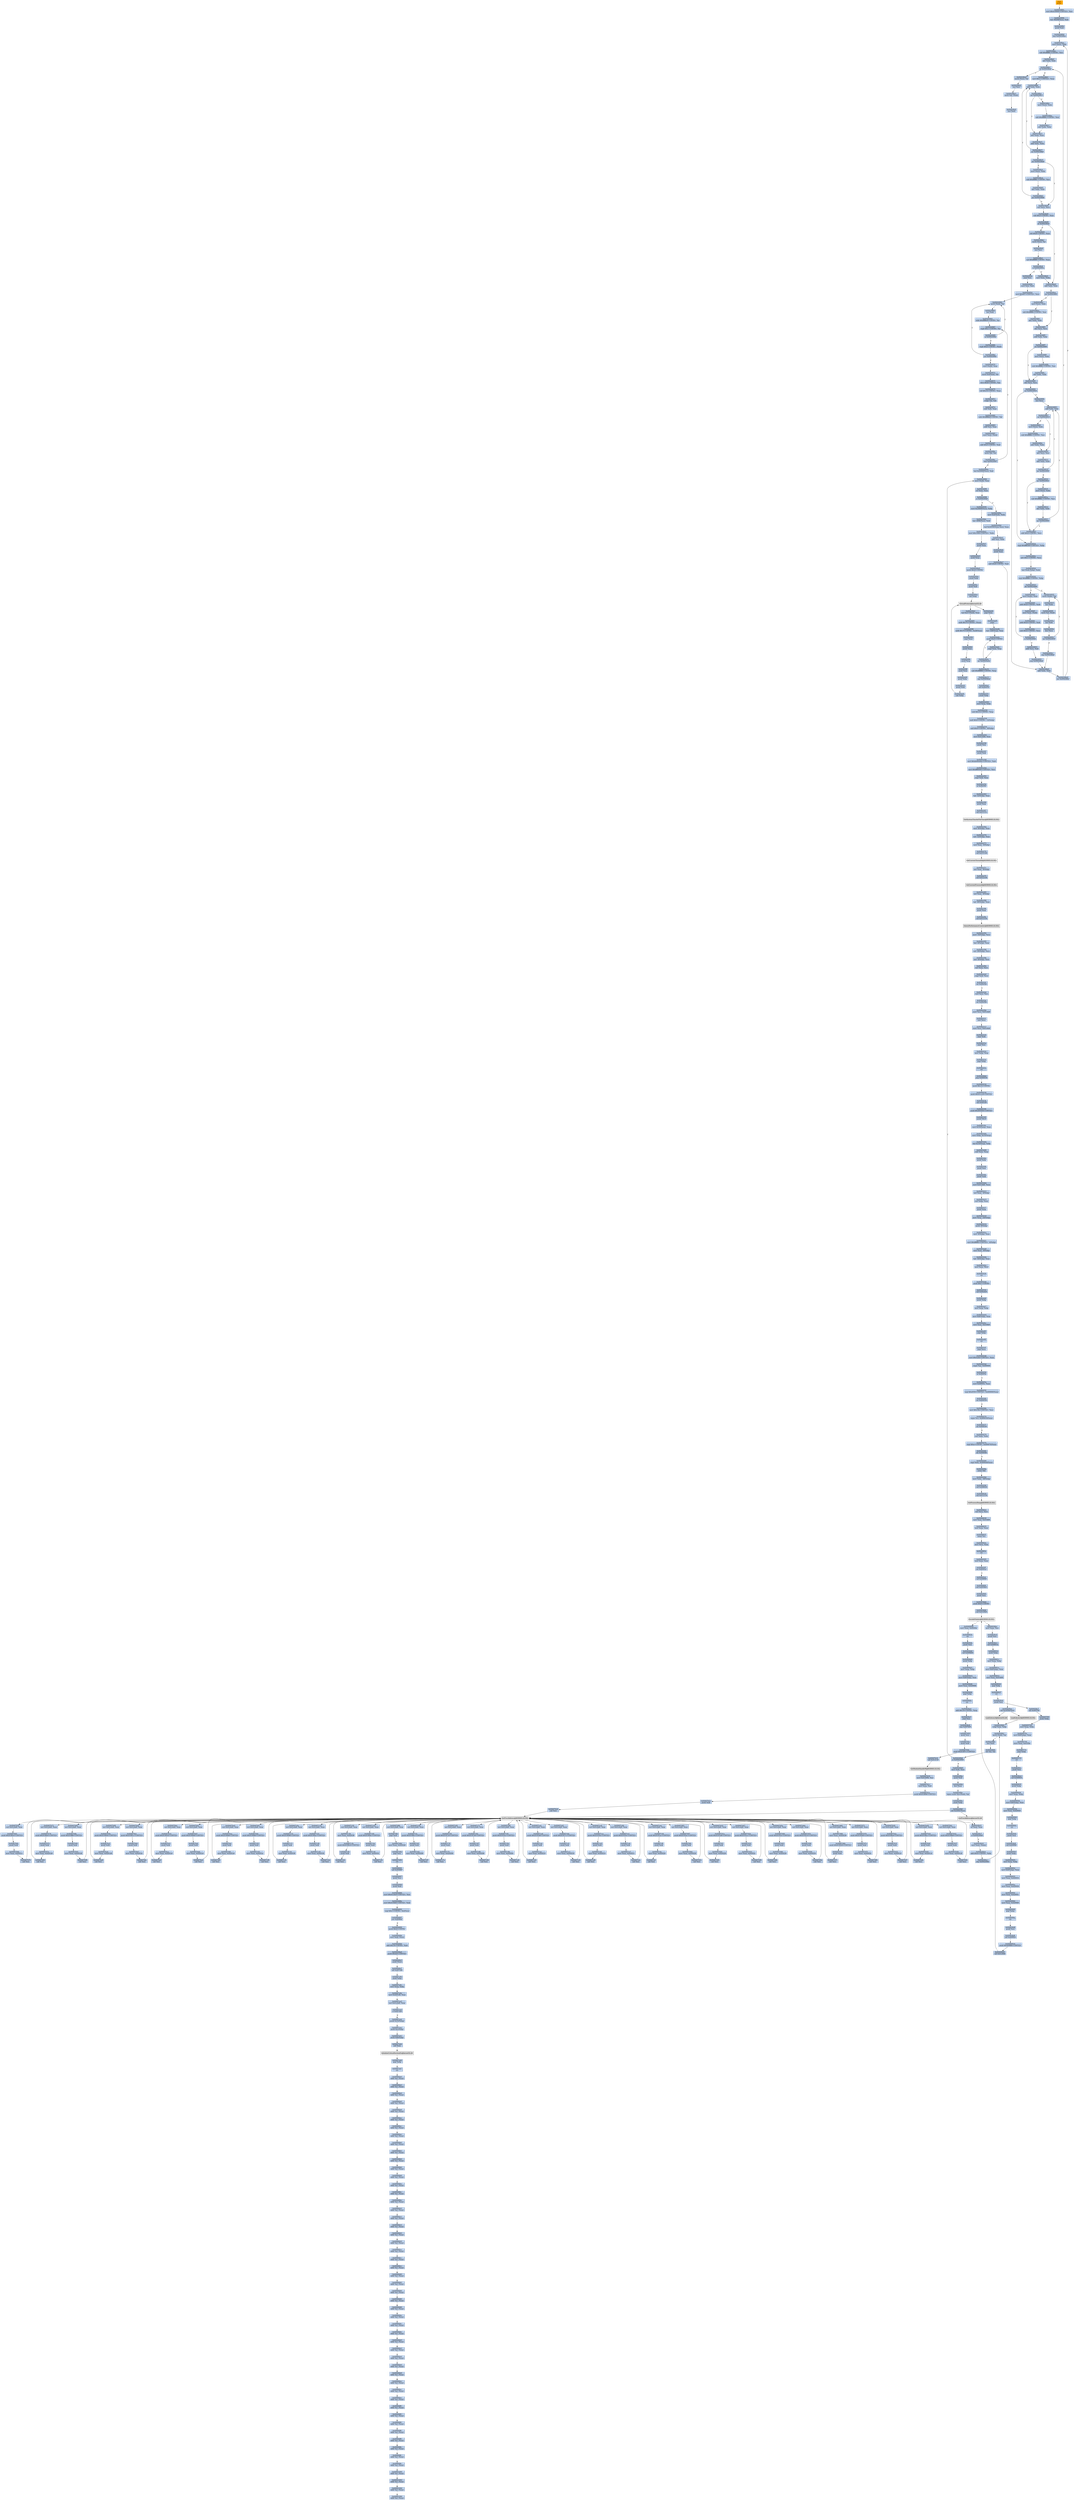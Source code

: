 digraph G {
node[shape=rectangle,style=filled,fillcolor=lightsteelblue,color=lightsteelblue]
bgcolor="transparent"
a0x00424890pusha_[label="start\npusha ",fillcolor="orange",color="lightgrey"];
a0x00424891movl_0x418000UINT32_esi[label="0x00424891\nmovl $0x418000<UINT32>, %esi"];
a0x00424896leal__94208esi__edi[label="0x00424896\nleal -94208(%esi), %edi"];
a0x0042489cpushl_edi[label="0x0042489c\npushl %edi"];
a0x0042489djmp_0x004248aa[label="0x0042489d\njmp 0x004248aa"];
a0x004248aamovl_esi__ebx[label="0x004248aa\nmovl (%esi), %ebx"];
a0x004248acsubl_0xfffffffcUINT8_esi[label="0x004248ac\nsubl $0xfffffffc<UINT8>, %esi"];
a0x004248afadcl_ebx_ebx[label="0x004248af\nadcl %ebx, %ebx"];
a0x004248b1jb_0x004248a0[label="0x004248b1\njb 0x004248a0"];
a0x004248a0movb_esi__al[label="0x004248a0\nmovb (%esi), %al"];
a0x004248a2incl_esi[label="0x004248a2\nincl %esi"];
a0x004248a3movb_al_edi_[label="0x004248a3\nmovb %al, (%edi)"];
a0x004248a5incl_edi[label="0x004248a5\nincl %edi"];
a0x004248a6addl_ebx_ebx[label="0x004248a6\naddl %ebx, %ebx"];
a0x004248a8jne_0x004248b1[label="0x004248a8\njne 0x004248b1"];
a0x004248b3movl_0x1UINT32_eax[label="0x004248b3\nmovl $0x1<UINT32>, %eax"];
a0x004248b8addl_ebx_ebx[label="0x004248b8\naddl %ebx, %ebx"];
a0x004248bajne_0x004248c3[label="0x004248ba\njne 0x004248c3"];
a0x004248c3adcl_eax_eax[label="0x004248c3\nadcl %eax, %eax"];
a0x004248c5addl_ebx_ebx[label="0x004248c5\naddl %ebx, %ebx"];
a0x004248c7jae_0x004248b8[label="0x004248c7\njae 0x004248b8"];
a0x004248c9jne_0x004248d4[label="0x004248c9\njne 0x004248d4"];
a0x004248d4xorl_ecx_ecx[label="0x004248d4\nxorl %ecx, %ecx"];
a0x004248d6subl_0x3UINT8_eax[label="0x004248d6\nsubl $0x3<UINT8>, %eax"];
a0x004248d9jb_0x004248e8[label="0x004248d9\njb 0x004248e8"];
a0x004248dbshll_0x8UINT8_eax[label="0x004248db\nshll $0x8<UINT8>, %eax"];
a0x004248demovb_esi__al[label="0x004248de\nmovb (%esi), %al"];
a0x004248e0incl_esi[label="0x004248e0\nincl %esi"];
a0x004248e1xorl_0xffffffffUINT8_eax[label="0x004248e1\nxorl $0xffffffff<UINT8>, %eax"];
a0x004248e4je_0x0042495a[label="0x004248e4\nje 0x0042495a"];
a0x004248e6movl_eax_ebp[label="0x004248e6\nmovl %eax, %ebp"];
a0x004248e8addl_ebx_ebx[label="0x004248e8\naddl %ebx, %ebx"];
a0x004248eajne_0x004248f3[label="0x004248ea\njne 0x004248f3"];
a0x004248f3adcl_ecx_ecx[label="0x004248f3\nadcl %ecx, %ecx"];
a0x004248f5addl_ebx_ebx[label="0x004248f5\naddl %ebx, %ebx"];
a0x004248f7jne_0x00424900[label="0x004248f7\njne 0x00424900"];
a0x004248f9movl_esi__ebx[label="0x004248f9\nmovl (%esi), %ebx"];
a0x004248fbsubl_0xfffffffcUINT8_esi[label="0x004248fb\nsubl $0xfffffffc<UINT8>, %esi"];
a0x004248feadcl_ebx_ebx[label="0x004248fe\nadcl %ebx, %ebx"];
a0x00424900adcl_ecx_ecx[label="0x00424900\nadcl %ecx, %ecx"];
a0x00424902jne_0x00424924[label="0x00424902\njne 0x00424924"];
a0x00424924cmpl_0xfffff300UINT32_ebp[label="0x00424924\ncmpl $0xfffff300<UINT32>, %ebp"];
a0x0042492aadcl_0x1UINT8_ecx[label="0x0042492a\nadcl $0x1<UINT8>, %ecx"];
a0x0042492dleal_ediebp__edx[label="0x0042492d\nleal (%edi,%ebp), %edx"];
a0x00424930cmpl_0xfffffffcUINT8_ebp[label="0x00424930\ncmpl $0xfffffffc<UINT8>, %ebp"];
a0x00424933jbe_0x00424944[label="0x00424933\njbe 0x00424944"];
a0x00424944movl_edx__eax[label="0x00424944\nmovl (%edx), %eax"];
a0x00424946addl_0x4UINT8_edx[label="0x00424946\naddl $0x4<UINT8>, %edx"];
a0x00424949movl_eax_edi_[label="0x00424949\nmovl %eax, (%edi)"];
a0x0042494baddl_0x4UINT8_edi[label="0x0042494b\naddl $0x4<UINT8>, %edi"];
a0x0042494esubl_0x4UINT8_ecx[label="0x0042494e\nsubl $0x4<UINT8>, %ecx"];
a0x00424951ja_0x00424944[label="0x00424951\nja 0x00424944"];
a0x00424953addl_ecx_edi[label="0x00424953\naddl %ecx, %edi"];
a0x00424955jmp_0x004248a6[label="0x00424955\njmp 0x004248a6"];
a0x00424904incl_ecx[label="0x00424904\nincl %ecx"];
a0x00424905addl_ebx_ebx[label="0x00424905\naddl %ebx, %ebx"];
a0x00424907jne_0x00424910[label="0x00424907\njne 0x00424910"];
a0x00424910adcl_ecx_ecx[label="0x00424910\nadcl %ecx, %ecx"];
a0x00424912addl_ebx_ebx[label="0x00424912\naddl %ebx, %ebx"];
a0x00424914jae_0x00424905[label="0x00424914\njae 0x00424905"];
a0x00424916jne_0x00424921[label="0x00424916\njne 0x00424921"];
a0x00424921addl_0x2UINT8_ecx[label="0x00424921\naddl $0x2<UINT8>, %ecx"];
a0x00424935movb_edx__al[label="0x00424935\nmovb (%edx), %al"];
a0x00424937incl_edx[label="0x00424937\nincl %edx"];
a0x00424938movb_al_edi_[label="0x00424938\nmovb %al, (%edi)"];
a0x0042493aincl_edi[label="0x0042493a\nincl %edi"];
a0x0042493bdecl_ecx[label="0x0042493b\ndecl %ecx"];
a0x0042493cjne_0x00424935[label="0x0042493c\njne 0x00424935"];
a0x0042493ejmp_0x004248a6[label="0x0042493e\njmp 0x004248a6"];
a0x004248bcmovl_esi__ebx[label="0x004248bc\nmovl (%esi), %ebx"];
a0x004248besubl_0xfffffffcUINT8_esi[label="0x004248be\nsubl $0xfffffffc<UINT8>, %esi"];
a0x004248c1adcl_ebx_ebx[label="0x004248c1\nadcl %ebx, %ebx"];
a0x004248ecmovl_esi__ebx[label="0x004248ec\nmovl (%esi), %ebx"];
a0x004248eesubl_0xfffffffcUINT8_esi[label="0x004248ee\nsubl $0xfffffffc<UINT8>, %esi"];
a0x004248f1adcl_ebx_ebx[label="0x004248f1\nadcl %ebx, %ebx"];
a0x004248cbmovl_esi__ebx[label="0x004248cb\nmovl (%esi), %ebx"];
a0x004248cdsubl_0xfffffffcUINT8_esi[label="0x004248cd\nsubl $0xfffffffc<UINT8>, %esi"];
a0x004248d0adcl_ebx_ebx[label="0x004248d0\nadcl %ebx, %ebx"];
a0x004248d2jae_0x004248b8[label="0x004248d2\njae 0x004248b8"];
a0x00424918movl_esi__ebx[label="0x00424918\nmovl (%esi), %ebx"];
a0x0042491asubl_0xfffffffcUINT8_esi[label="0x0042491a\nsubl $0xfffffffc<UINT8>, %esi"];
a0x0042491dadcl_ebx_ebx[label="0x0042491d\nadcl %ebx, %ebx"];
a0x0042491fjae_0x00424905[label="0x0042491f\njae 0x00424905"];
a0x00424909movl_esi__ebx[label="0x00424909\nmovl (%esi), %ebx"];
a0x0042490bsubl_0xfffffffcUINT8_esi[label="0x0042490b\nsubl $0xfffffffc<UINT8>, %esi"];
a0x0042490eadcl_ebx_ebx[label="0x0042490e\nadcl %ebx, %ebx"];
a0x0042495apopl_esi[label="0x0042495a\npopl %esi"];
a0x0042495bmovl_esi_edi[label="0x0042495b\nmovl %esi, %edi"];
a0x0042495dmovl_0x607UINT32_ecx[label="0x0042495d\nmovl $0x607<UINT32>, %ecx"];
a0x00424962movb_edi__al[label="0x00424962\nmovb (%edi), %al"];
a0x00424964incl_edi[label="0x00424964\nincl %edi"];
a0x00424965subb_0xffffffe8UINT8_al[label="0x00424965\nsubb $0xffffffe8<UINT8>, %al"];
a0x00424967cmpb_0x1UINT8_al[label="0x00424967\ncmpb $0x1<UINT8>, %al"];
a0x00424969ja_0x00424962[label="0x00424969\nja 0x00424962"];
a0x0042496bcmpb_0x5UINT8_edi_[label="0x0042496b\ncmpb $0x5<UINT8>, (%edi)"];
a0x0042496ejne_0x00424962[label="0x0042496e\njne 0x00424962"];
a0x00424970movl_edi__eax[label="0x00424970\nmovl (%edi), %eax"];
a0x00424972movb_0x4edi__bl[label="0x00424972\nmovb 0x4(%edi), %bl"];
a0x00424975shrw_0x8UINT8_ax[label="0x00424975\nshrw $0x8<UINT8>, %ax"];
a0x00424979roll_0x10UINT8_eax[label="0x00424979\nroll $0x10<UINT8>, %eax"];
a0x0042497cxchgb_al_ah[label="0x0042497c\nxchgb %al, %ah"];
a0x0042497esubl_edi_eax[label="0x0042497e\nsubl %edi, %eax"];
a0x00424980subb_0xffffffe8UINT8_bl[label="0x00424980\nsubb $0xffffffe8<UINT8>, %bl"];
a0x00424983addl_esi_eax[label="0x00424983\naddl %esi, %eax"];
a0x00424985movl_eax_edi_[label="0x00424985\nmovl %eax, (%edi)"];
a0x00424987addl_0x5UINT8_edi[label="0x00424987\naddl $0x5<UINT8>, %edi"];
a0x0042498amovb_bl_al[label="0x0042498a\nmovb %bl, %al"];
a0x0042498cloop_0x00424967[label="0x0042498c\nloop 0x00424967"];
a0x0042498eleal_0x22000esi__edi[label="0x0042498e\nleal 0x22000(%esi), %edi"];
a0x00424994movl_edi__eax[label="0x00424994\nmovl (%edi), %eax"];
a0x00424996orl_eax_eax[label="0x00424996\norl %eax, %eax"];
a0x00424998je_0x004249d6[label="0x00424998\nje 0x004249d6"];
a0x0042499amovl_0x4edi__ebx[label="0x0042499a\nmovl 0x4(%edi), %ebx"];
a0x0042499dleal_0x24550eaxesi__eax[label="0x0042499d\nleal 0x24550(%eax,%esi), %eax"];
a0x004249a4addl_esi_ebx[label="0x004249a4\naddl %esi, %ebx"];
a0x004249a6pushl_eax[label="0x004249a6\npushl %eax"];
a0x004249a7addl_0x8UINT8_edi[label="0x004249a7\naddl $0x8<UINT8>, %edi"];
a0x004249aacall_0x245f4esi_[label="0x004249aa\ncall 0x245f4(%esi)"];
LoadLibraryA_kernel32_dll[label="LoadLibraryA@kernel32.dll",fillcolor="lightgrey",color="lightgrey"];
a0x004249b0xchgl_eax_ebp[label="0x004249b0\nxchgl %eax, %ebp"];
a0x004249b1movb_edi__al[label="0x004249b1\nmovb (%edi), %al"];
a0x004249b3incl_edi[label="0x004249b3\nincl %edi"];
a0x004249b4orb_al_al[label="0x004249b4\norb %al, %al"];
a0x004249b6je_0x00424994[label="0x004249b6\nje 0x00424994"];
a0x004249b8movl_edi_ecx[label="0x004249b8\nmovl %edi, %ecx"];
a0x004249bapushl_edi[label="0x004249ba\npushl %edi"];
a0x004249bbdecl_eax[label="0x004249bb\ndecl %eax"];
a0x004249bcrepnz_scasb_es_edi__al[label="0x004249bc\nrepnz scasb %es:(%edi), %al"];
a0x004249bepushl_ebp[label="0x004249be\npushl %ebp"];
a0x004249bfcall_0x245fcesi_[label="0x004249bf\ncall 0x245fc(%esi)"];
GetProcAddress_kernel32_dll[label="GetProcAddress@kernel32.dll",fillcolor="lightgrey",color="lightgrey"];
a0x004249c5orl_eax_eax[label="0x004249c5\norl %eax, %eax"];
a0x004249c7je_0x004249d0[label="0x004249c7\nje 0x004249d0"];
a0x004249c9movl_eax_ebx_[label="0x004249c9\nmovl %eax, (%ebx)"];
a0x004249cbaddl_0x4UINT8_ebx[label="0x004249cb\naddl $0x4<UINT8>, %ebx"];
a0x004249cejmp_0x004249b1[label="0x004249ce\njmp 0x004249b1"];
GetProcAddress_KERNEL32_DLL[label="GetProcAddress@KERNEL32.DLL",fillcolor="lightgrey",color="lightgrey"];
LoadLibraryA_KERNEL32_DLL[label="LoadLibraryA@KERNEL32.DLL",fillcolor="lightgrey",color="lightgrey"];
a0x004249d6movl_0x24600esi__ebp[label="0x004249d6\nmovl 0x24600(%esi), %ebp"];
a0x004249dcleal__4096esi__edi[label="0x004249dc\nleal -4096(%esi), %edi"];
a0x004249e2movl_0x1000UINT32_ebx[label="0x004249e2\nmovl $0x1000<UINT32>, %ebx"];
a0x004249e7pushl_eax[label="0x004249e7\npushl %eax"];
a0x004249e8pushl_esp[label="0x004249e8\npushl %esp"];
a0x004249e9pushl_0x4UINT8[label="0x004249e9\npushl $0x4<UINT8>"];
a0x004249ebpushl_ebx[label="0x004249eb\npushl %ebx"];
a0x004249ecpushl_edi[label="0x004249ec\npushl %edi"];
a0x004249edcall_ebp[label="0x004249ed\ncall %ebp"];
VirtualProtect_kernel32_dll[label="VirtualProtect@kernel32.dll",fillcolor="lightgrey",color="lightgrey"];
a0x004249efleal_0x217edi__eax[label="0x004249ef\nleal 0x217(%edi), %eax"];
a0x004249f5andb_0x7fUINT8_eax_[label="0x004249f5\nandb $0x7f<UINT8>, (%eax)"];
a0x004249f8andb_0x7fUINT8_0x28eax_[label="0x004249f8\nandb $0x7f<UINT8>, 0x28(%eax)"];
a0x004249fcpopl_eax[label="0x004249fc\npopl %eax"];
a0x004249fdpushl_eax[label="0x004249fd\npushl %eax"];
a0x004249fepushl_esp[label="0x004249fe\npushl %esp"];
a0x004249ffpushl_eax[label="0x004249ff\npushl %eax"];
a0x00424a00pushl_ebx[label="0x00424a00\npushl %ebx"];
a0x00424a01pushl_edi[label="0x00424a01\npushl %edi"];
a0x00424a02call_ebp[label="0x00424a02\ncall %ebp"];
a0x00424a04popl_eax[label="0x00424a04\npopl %eax"];
a0x00424a05popa_[label="0x00424a05\npopa "];
a0x00424a06leal__128esp__eax[label="0x00424a06\nleal -128(%esp), %eax"];
a0x00424a0apushl_0x0UINT8[label="0x00424a0a\npushl $0x0<UINT8>"];
a0x00424a0ccmpl_eax_esp[label="0x00424a0c\ncmpl %eax, %esp"];
a0x00424a0ejne_0x00424a0a[label="0x00424a0e\njne 0x00424a0a"];
a0x00424a10subl_0xffffff80UINT8_esp[label="0x00424a10\nsubl $0xffffff80<UINT8>, %esp"];
a0x00424a13jmp_0x004046af[label="0x00424a13\njmp 0x004046af"];
a0x004046afcall_0x40a533[label="0x004046af\ncall 0x40a533"];
a0x0040a533pushl_ebp[label="0x0040a533\npushl %ebp"];
a0x0040a534movl_esp_ebp[label="0x0040a534\nmovl %esp, %ebp"];
a0x0040a536subl_0x14UINT8_esp[label="0x0040a536\nsubl $0x14<UINT8>, %esp"];
a0x0040a539andl_0x0UINT8__12ebp_[label="0x0040a539\nandl $0x0<UINT8>, -12(%ebp)"];
a0x0040a53dandl_0x0UINT8__8ebp_[label="0x0040a53d\nandl $0x0<UINT8>, -8(%ebp)"];
a0x0040a541movl_0x41e4d0_eax[label="0x0040a541\nmovl 0x41e4d0, %eax"];
a0x0040a546pushl_esi[label="0x0040a546\npushl %esi"];
a0x0040a547pushl_edi[label="0x0040a547\npushl %edi"];
a0x0040a548movl_0xbb40e64eUINT32_edi[label="0x0040a548\nmovl $0xbb40e64e<UINT32>, %edi"];
a0x0040a54dmovl_0xffff0000UINT32_esi[label="0x0040a54d\nmovl $0xffff0000<UINT32>, %esi"];
a0x0040a552cmpl_edi_eax[label="0x0040a552\ncmpl %edi, %eax"];
a0x0040a554je_0x40a563[label="0x0040a554\nje 0x40a563"];
a0x0040a563leal__12ebp__eax[label="0x0040a563\nleal -12(%ebp), %eax"];
a0x0040a566pushl_eax[label="0x0040a566\npushl %eax"];
a0x0040a567call_0x41215c[label="0x0040a567\ncall 0x41215c"];
GetSystemTimeAsFileTime_KERNEL32_DLL[label="GetSystemTimeAsFileTime@KERNEL32.DLL",fillcolor="lightgrey",color="lightgrey"];
a0x0040a56dmovl__8ebp__eax[label="0x0040a56d\nmovl -8(%ebp), %eax"];
a0x0040a570xorl__12ebp__eax[label="0x0040a570\nxorl -12(%ebp), %eax"];
a0x0040a573movl_eax__4ebp_[label="0x0040a573\nmovl %eax, -4(%ebp)"];
a0x0040a576call_0x412148[label="0x0040a576\ncall 0x412148"];
GetCurrentThreadId_KERNEL32_DLL[label="GetCurrentThreadId@KERNEL32.DLL",fillcolor="lightgrey",color="lightgrey"];
a0x0040a57cxorl_eax__4ebp_[label="0x0040a57c\nxorl %eax, -4(%ebp)"];
a0x0040a57fcall_0x412158[label="0x0040a57f\ncall 0x412158"];
GetCurrentProcessId_KERNEL32_DLL[label="GetCurrentProcessId@KERNEL32.DLL",fillcolor="lightgrey",color="lightgrey"];
a0x0040a585xorl_eax__4ebp_[label="0x0040a585\nxorl %eax, -4(%ebp)"];
a0x0040a588leal__20ebp__eax[label="0x0040a588\nleal -20(%ebp), %eax"];
a0x0040a58bpushl_eax[label="0x0040a58b\npushl %eax"];
a0x0040a58ccall_0x412154[label="0x0040a58c\ncall 0x412154"];
QueryPerformanceCounter_KERNEL32_DLL[label="QueryPerformanceCounter@KERNEL32.DLL",fillcolor="lightgrey",color="lightgrey"];
a0x0040a592movl__16ebp__ecx[label="0x0040a592\nmovl -16(%ebp), %ecx"];
a0x0040a595leal__4ebp__eax[label="0x0040a595\nleal -4(%ebp), %eax"];
a0x0040a598xorl__20ebp__ecx[label="0x0040a598\nxorl -20(%ebp), %ecx"];
a0x0040a59bxorl__4ebp__ecx[label="0x0040a59b\nxorl -4(%ebp), %ecx"];
a0x0040a59exorl_eax_ecx[label="0x0040a59e\nxorl %eax, %ecx"];
a0x0040a5a0cmpl_edi_ecx[label="0x0040a5a0\ncmpl %edi, %ecx"];
a0x0040a5a2jne_0x40a5ab[label="0x0040a5a2\njne 0x40a5ab"];
a0x0040a5abtestl_ecx_esi[label="0x0040a5ab\ntestl %ecx, %esi"];
a0x0040a5adjne_0x40a5bb[label="0x0040a5ad\njne 0x40a5bb"];
a0x0040a5bbmovl_ecx_0x41e4d0[label="0x0040a5bb\nmovl %ecx, 0x41e4d0"];
a0x0040a5c1notl_ecx[label="0x0040a5c1\nnotl %ecx"];
a0x0040a5c3movl_ecx_0x41e4d4[label="0x0040a5c3\nmovl %ecx, 0x41e4d4"];
a0x0040a5c9popl_edi[label="0x0040a5c9\npopl %edi"];
a0x0040a5capopl_esi[label="0x0040a5ca\npopl %esi"];
a0x0040a5cbmovl_ebp_esp[label="0x0040a5cb\nmovl %ebp, %esp"];
a0x0040a5cdpopl_ebp[label="0x0040a5cd\npopl %ebp"];
a0x0040a5ceret[label="0x0040a5ce\nret"];
a0x004046b4jmp_0x404534[label="0x004046b4\njmp 0x404534"];
a0x00404534pushl_0x14UINT8[label="0x00404534\npushl $0x14<UINT8>"];
a0x00404536pushl_0x41ccc8UINT32[label="0x00404536\npushl $0x41ccc8<UINT32>"];
a0x0040453bcall_0x4053f0[label="0x0040453b\ncall 0x4053f0"];
a0x004053f0pushl_0x405450UINT32[label="0x004053f0\npushl $0x405450<UINT32>"];
a0x004053f5pushl_fs_0[label="0x004053f5\npushl %fs:0"];
a0x004053fcmovl_0x10esp__eax[label="0x004053fc\nmovl 0x10(%esp), %eax"];
a0x00405400movl_ebp_0x10esp_[label="0x00405400\nmovl %ebp, 0x10(%esp)"];
a0x00405404leal_0x10esp__ebp[label="0x00405404\nleal 0x10(%esp), %ebp"];
a0x00405408subl_eax_esp[label="0x00405408\nsubl %eax, %esp"];
a0x0040540apushl_ebx[label="0x0040540a\npushl %ebx"];
a0x0040540bpushl_esi[label="0x0040540b\npushl %esi"];
a0x0040540cpushl_edi[label="0x0040540c\npushl %edi"];
a0x0040540dmovl_0x41e4d0_eax[label="0x0040540d\nmovl 0x41e4d0, %eax"];
a0x00405412xorl_eax__4ebp_[label="0x00405412\nxorl %eax, -4(%ebp)"];
a0x00405415xorl_ebp_eax[label="0x00405415\nxorl %ebp, %eax"];
a0x00405417pushl_eax[label="0x00405417\npushl %eax"];
a0x00405418movl_esp__24ebp_[label="0x00405418\nmovl %esp, -24(%ebp)"];
a0x0040541bpushl__8ebp_[label="0x0040541b\npushl -8(%ebp)"];
a0x0040541emovl__4ebp__eax[label="0x0040541e\nmovl -4(%ebp), %eax"];
a0x00405421movl_0xfffffffeUINT32__4ebp_[label="0x00405421\nmovl $0xfffffffe<UINT32>, -4(%ebp)"];
a0x00405428movl_eax__8ebp_[label="0x00405428\nmovl %eax, -8(%ebp)"];
a0x0040542bleal__16ebp__eax[label="0x0040542b\nleal -16(%ebp), %eax"];
a0x0040542emovl_eax_fs_0[label="0x0040542e\nmovl %eax, %fs:0"];
a0x00405434ret[label="0x00405434\nret"];
a0x00404540pushl_0x1UINT8[label="0x00404540\npushl $0x1<UINT8>"];
a0x00404542call_0x40a4e6[label="0x00404542\ncall 0x40a4e6"];
a0x0040a4e6pushl_ebp[label="0x0040a4e6\npushl %ebp"];
a0x0040a4e7movl_esp_ebp[label="0x0040a4e7\nmovl %esp, %ebp"];
a0x0040a4e9movl_0x8ebp__eax[label="0x0040a4e9\nmovl 0x8(%ebp), %eax"];
a0x0040a4ecmovl_eax_0x41f6d0[label="0x0040a4ec\nmovl %eax, 0x41f6d0"];
a0x0040a4f1popl_ebp[label="0x0040a4f1\npopl %ebp"];
a0x0040a4f2ret[label="0x0040a4f2\nret"];
a0x00404547popl_ecx[label="0x00404547\npopl %ecx"];
a0x00404548movl_0x5a4dUINT32_eax[label="0x00404548\nmovl $0x5a4d<UINT32>, %eax"];
a0x0040454dcmpw_ax_0x400000[label="0x0040454d\ncmpw %ax, 0x400000"];
a0x00404554je_0x40455a[label="0x00404554\nje 0x40455a"];
a0x0040455amovl_0x40003c_eax[label="0x0040455a\nmovl 0x40003c, %eax"];
a0x0040455fcmpl_0x4550UINT32_0x400000eax_[label="0x0040455f\ncmpl $0x4550<UINT32>, 0x400000(%eax)"];
a0x00404569jne_0x404556[label="0x00404569\njne 0x404556"];
a0x0040456bmovl_0x10bUINT32_ecx[label="0x0040456b\nmovl $0x10b<UINT32>, %ecx"];
a0x00404570cmpw_cx_0x400018eax_[label="0x00404570\ncmpw %cx, 0x400018(%eax)"];
a0x00404577jne_0x404556[label="0x00404577\njne 0x404556"];
a0x00404579xorl_ebx_ebx[label="0x00404579\nxorl %ebx, %ebx"];
a0x0040457bcmpl_0xeUINT8_0x400074eax_[label="0x0040457b\ncmpl $0xe<UINT8>, 0x400074(%eax)"];
a0x00404582jbe_0x40458d[label="0x00404582\njbe 0x40458d"];
a0x00404584cmpl_ebx_0x4000e8eax_[label="0x00404584\ncmpl %ebx, 0x4000e8(%eax)"];
a0x0040458asetne_bl[label="0x0040458a\nsetne %bl"];
a0x0040458dmovl_ebx__28ebp_[label="0x0040458d\nmovl %ebx, -28(%ebp)"];
a0x00404590call_0x408028[label="0x00404590\ncall 0x408028"];
a0x00408028call_0x412134[label="0x00408028\ncall 0x412134"];
GetProcessHeap_KERNEL32_DLL[label="GetProcessHeap@KERNEL32.DLL",fillcolor="lightgrey",color="lightgrey"];
a0x0040802exorl_ecx_ecx[label="0x0040802e\nxorl %ecx, %ecx"];
a0x00408030movl_eax_0x41fd08[label="0x00408030\nmovl %eax, 0x41fd08"];
a0x00408035testl_eax_eax[label="0x00408035\ntestl %eax, %eax"];
a0x00408037setne_cl[label="0x00408037\nsetne %cl"];
a0x0040803amovl_ecx_eax[label="0x0040803a\nmovl %ecx, %eax"];
a0x0040803cret[label="0x0040803c\nret"];
a0x00404595testl_eax_eax[label="0x00404595\ntestl %eax, %eax"];
a0x00404597jne_0x4045a1[label="0x00404597\njne 0x4045a1"];
a0x004045a1call_0x408f40[label="0x004045a1\ncall 0x408f40"];
a0x00408f40call_0x4036b5[label="0x00408f40\ncall 0x4036b5"];
a0x004036b5pushl_esi[label="0x004036b5\npushl %esi"];
a0x004036b6pushl_0x0UINT8[label="0x004036b6\npushl $0x0<UINT8>"];
a0x004036b8call_0x4120b8[label="0x004036b8\ncall 0x4120b8"];
EncodePointer_KERNEL32_DLL[label="EncodePointer@KERNEL32.DLL",fillcolor="lightgrey",color="lightgrey"];
a0x004036bemovl_eax_esi[label="0x004036be\nmovl %eax, %esi"];
a0x004036c0pushl_esi[label="0x004036c0\npushl %esi"];
a0x004036c1call_0x40801b[label="0x004036c1\ncall 0x40801b"];
a0x0040801bpushl_ebp[label="0x0040801b\npushl %ebp"];
a0x0040801cmovl_esp_ebp[label="0x0040801c\nmovl %esp, %ebp"];
a0x0040801emovl_0x8ebp__eax[label="0x0040801e\nmovl 0x8(%ebp), %eax"];
a0x00408021movl_eax_0x41fd00[label="0x00408021\nmovl %eax, 0x41fd00"];
a0x00408026popl_ebp[label="0x00408026\npopl %ebp"];
a0x00408027ret[label="0x00408027\nret"];
a0x004036c6pushl_esi[label="0x004036c6\npushl %esi"];
a0x004036c7call_0x405709[label="0x004036c7\ncall 0x405709"];
a0x00405709pushl_ebp[label="0x00405709\npushl %ebp"];
a0x0040570amovl_esp_ebp[label="0x0040570a\nmovl %esp, %ebp"];
a0x0040570cmovl_0x8ebp__eax[label="0x0040570c\nmovl 0x8(%ebp), %eax"];
a0x0040570fmovl_eax_0x41f5bc[label="0x0040570f\nmovl %eax, 0x41f5bc"];
a0x00405714popl_ebp[label="0x00405714\npopl %ebp"];
a0x00405715ret[label="0x00405715\nret"];
a0x004036ccpushl_esi[label="0x004036cc\npushl %esi"];
a0x004036cdcall_0x409935[label="0x004036cd\ncall 0x409935"];
a0x00409935pushl_ebp[label="0x00409935\npushl %ebp"];
a0x00409936movl_esp_ebp[label="0x00409936\nmovl %esp, %ebp"];
a0x00409938movl_0x8ebp__eax[label="0x00409938\nmovl 0x8(%ebp), %eax"];
a0x0040993bmovl_eax_0x420050[label="0x0040993b\nmovl %eax, 0x420050"];
a0x00409940popl_ebp[label="0x00409940\npopl %ebp"];
a0x00409941ret[label="0x00409941\nret"];
a0x004036d2pushl_esi[label="0x004036d2\npushl %esi"];
a0x004036d3call_0x40994f[label="0x004036d3\ncall 0x40994f"];
a0x0040994fpushl_ebp[label="0x0040994f\npushl %ebp"];
a0x00409950movl_esp_ebp[label="0x00409950\nmovl %esp, %ebp"];
a0x00409952movl_0x8ebp__eax[label="0x00409952\nmovl 0x8(%ebp), %eax"];
a0x00409955movl_eax_0x420054[label="0x00409955\nmovl %eax, 0x420054"];
a0x0040995amovl_eax_0x420058[label="0x0040995a\nmovl %eax, 0x420058"];
a0x0040995fmovl_eax_0x42005c[label="0x0040995f\nmovl %eax, 0x42005c"];
a0x00409964movl_eax_0x420060[label="0x00409964\nmovl %eax, 0x420060"];
a0x00409969popl_ebp[label="0x00409969\npopl %ebp"];
a0x0040996aret[label="0x0040996a\nret"];
a0x004036d8pushl_esi[label="0x004036d8\npushl %esi"];
a0x004036d9call_0x409924[label="0x004036d9\ncall 0x409924"];
a0x00409924pushl_0x4098f0UINT32[label="0x00409924\npushl $0x4098f0<UINT32>"];
a0x00409929call_0x4120b8[label="0x00409929\ncall 0x4120b8"];
a0x0040992fmovl_eax_0x42004c[label="0x0040992f\nmovl %eax, 0x42004c"];
a0x00409934ret[label="0x00409934\nret"];
a0x004036depushl_esi[label="0x004036de\npushl %esi"];
a0x004036dfcall_0x409b60[label="0x004036df\ncall 0x409b60"];
a0x00409b60pushl_ebp[label="0x00409b60\npushl %ebp"];
a0x00409b61movl_esp_ebp[label="0x00409b61\nmovl %esp, %ebp"];
a0x00409b63movl_0x8ebp__eax[label="0x00409b63\nmovl 0x8(%ebp), %eax"];
a0x00409b66movl_eax_0x420068[label="0x00409b66\nmovl %eax, 0x420068"];
a0x00409b6bpopl_ebp[label="0x00409b6b\npopl %ebp"];
a0x00409b6cret[label="0x00409b6c\nret"];
a0x004036e4addl_0x18UINT8_esp[label="0x004036e4\naddl $0x18<UINT8>, %esp"];
a0x004036e7popl_esi[label="0x004036e7\npopl %esi"];
a0x004036e8jmp_0x407b09[label="0x004036e8\njmp 0x407b09"];
a0x00407b09pushl_esi[label="0x00407b09\npushl %esi"];
a0x00407b0apushl_edi[label="0x00407b0a\npushl %edi"];
a0x00407b0bpushl_0x418f7cUINT32[label="0x00407b0b\npushl $0x418f7c<UINT32>"];
a0x00407b10call_0x412130[label="0x00407b10\ncall 0x412130"];
GetModuleHandleW_KERNEL32_DLL[label="GetModuleHandleW@KERNEL32.DLL",fillcolor="lightgrey",color="lightgrey"];
a0x00407b16movl_0x412094_esi[label="0x00407b16\nmovl 0x412094, %esi"];
a0x00407b1cmovl_eax_edi[label="0x00407b1c\nmovl %eax, %edi"];
a0x00407b1epushl_0x418f98UINT32[label="0x00407b1e\npushl $0x418f98<UINT32>"];
a0x00407b23pushl_edi[label="0x00407b23\npushl %edi"];
a0x00407b24call_esi[label="0x00407b24\ncall %esi"];
a0x00407b26xorl_0x41e4d0_eax[label="0x00407b26\nxorl 0x41e4d0, %eax"];
a0x00407b2cpushl_0x418fa4UINT32[label="0x00407b2c\npushl $0x418fa4<UINT32>"];
a0x00407b31pushl_edi[label="0x00407b31\npushl %edi"];
a0x00407b32movl_eax_0x4201c0[label="0x00407b32\nmovl %eax, 0x4201c0"];
a0x00407b37call_esi[label="0x00407b37\ncall %esi"];
a0x00407b39xorl_0x41e4d0_eax[label="0x00407b39\nxorl 0x41e4d0, %eax"];
a0x00407b3fpushl_0x418facUINT32[label="0x00407b3f\npushl $0x418fac<UINT32>"];
a0x00407b44pushl_edi[label="0x00407b44\npushl %edi"];
a0x00407b45movl_eax_0x4201c4[label="0x00407b45\nmovl %eax, 0x4201c4"];
a0x00407b4acall_esi[label="0x00407b4a\ncall %esi"];
a0x00407b4cxorl_0x41e4d0_eax[label="0x00407b4c\nxorl 0x41e4d0, %eax"];
a0x00407b52pushl_0x418fb8UINT32[label="0x00407b52\npushl $0x418fb8<UINT32>"];
a0x00407b57pushl_edi[label="0x00407b57\npushl %edi"];
a0x00407b58movl_eax_0x4201c8[label="0x00407b58\nmovl %eax, 0x4201c8"];
a0x00407b5dcall_esi[label="0x00407b5d\ncall %esi"];
a0x00407b5fxorl_0x41e4d0_eax[label="0x00407b5f\nxorl 0x41e4d0, %eax"];
a0x00407b65pushl_0x418fc4UINT32[label="0x00407b65\npushl $0x418fc4<UINT32>"];
a0x00407b6apushl_edi[label="0x00407b6a\npushl %edi"];
a0x00407b6bmovl_eax_0x4201cc[label="0x00407b6b\nmovl %eax, 0x4201cc"];
a0x00407b70call_esi[label="0x00407b70\ncall %esi"];
a0x00407b72xorl_0x41e4d0_eax[label="0x00407b72\nxorl 0x41e4d0, %eax"];
a0x00407b78pushl_0x418fe0UINT32[label="0x00407b78\npushl $0x418fe0<UINT32>"];
a0x00407b7dpushl_edi[label="0x00407b7d\npushl %edi"];
a0x00407b7emovl_eax_0x4201d0[label="0x00407b7e\nmovl %eax, 0x4201d0"];
a0x00407b83call_esi[label="0x00407b83\ncall %esi"];
a0x00407b85xorl_0x41e4d0_eax[label="0x00407b85\nxorl 0x41e4d0, %eax"];
a0x00407b8bpushl_0x418ff0UINT32[label="0x00407b8b\npushl $0x418ff0<UINT32>"];
a0x00407b90pushl_edi[label="0x00407b90\npushl %edi"];
a0x00407b91movl_eax_0x4201d4[label="0x00407b91\nmovl %eax, 0x4201d4"];
a0x00407b96call_esi[label="0x00407b96\ncall %esi"];
a0x00407b98xorl_0x41e4d0_eax[label="0x00407b98\nxorl 0x41e4d0, %eax"];
a0x00407b9epushl_0x419004UINT32[label="0x00407b9e\npushl $0x419004<UINT32>"];
a0x00407ba3pushl_edi[label="0x00407ba3\npushl %edi"];
a0x00407ba4movl_eax_0x4201d8[label="0x00407ba4\nmovl %eax, 0x4201d8"];
a0x00407ba9call_esi[label="0x00407ba9\ncall %esi"];
a0x00407babxorl_0x41e4d0_eax[label="0x00407bab\nxorl 0x41e4d0, %eax"];
a0x00407bb1pushl_0x41901cUINT32[label="0x00407bb1\npushl $0x41901c<UINT32>"];
a0x00407bb6pushl_edi[label="0x00407bb6\npushl %edi"];
a0x00407bb7movl_eax_0x4201dc[label="0x00407bb7\nmovl %eax, 0x4201dc"];
a0x00407bbccall_esi[label="0x00407bbc\ncall %esi"];
a0x00407bbexorl_0x41e4d0_eax[label="0x00407bbe\nxorl 0x41e4d0, %eax"];
a0x00407bc4pushl_0x419034UINT32[label="0x00407bc4\npushl $0x419034<UINT32>"];
a0x00407bc9pushl_edi[label="0x00407bc9\npushl %edi"];
a0x00407bcamovl_eax_0x4201e0[label="0x00407bca\nmovl %eax, 0x4201e0"];
a0x00407bcfcall_esi[label="0x00407bcf\ncall %esi"];
a0x00407bd1xorl_0x41e4d0_eax[label="0x00407bd1\nxorl 0x41e4d0, %eax"];
a0x00407bd7pushl_0x419048UINT32[label="0x00407bd7\npushl $0x419048<UINT32>"];
a0x00407bdcpushl_edi[label="0x00407bdc\npushl %edi"];
a0x00407bddmovl_eax_0x4201e4[label="0x00407bdd\nmovl %eax, 0x4201e4"];
a0x00407be2call_esi[label="0x00407be2\ncall %esi"];
a0x00407be4xorl_0x41e4d0_eax[label="0x00407be4\nxorl 0x41e4d0, %eax"];
a0x00407beapushl_0x419068UINT32[label="0x00407bea\npushl $0x419068<UINT32>"];
a0x00407befpushl_edi[label="0x00407bef\npushl %edi"];
a0x00407bf0movl_eax_0x4201e8[label="0x00407bf0\nmovl %eax, 0x4201e8"];
a0x00407bf5call_esi[label="0x00407bf5\ncall %esi"];
a0x00407bf7xorl_0x41e4d0_eax[label="0x00407bf7\nxorl 0x41e4d0, %eax"];
a0x00407bfdpushl_0x419080UINT32[label="0x00407bfd\npushl $0x419080<UINT32>"];
a0x00407c02pushl_edi[label="0x00407c02\npushl %edi"];
a0x00407c03movl_eax_0x4201ec[label="0x00407c03\nmovl %eax, 0x4201ec"];
a0x00407c08call_esi[label="0x00407c08\ncall %esi"];
a0x00407c0axorl_0x41e4d0_eax[label="0x00407c0a\nxorl 0x41e4d0, %eax"];
a0x00407c10pushl_0x419098UINT32[label="0x00407c10\npushl $0x419098<UINT32>"];
a0x00407c15pushl_edi[label="0x00407c15\npushl %edi"];
a0x00407c16movl_eax_0x4201f0[label="0x00407c16\nmovl %eax, 0x4201f0"];
a0x00407c1bcall_esi[label="0x00407c1b\ncall %esi"];
a0x00407c1dxorl_0x41e4d0_eax[label="0x00407c1d\nxorl 0x41e4d0, %eax"];
a0x00407c23pushl_0x4190acUINT32[label="0x00407c23\npushl $0x4190ac<UINT32>"];
a0x00407c28pushl_edi[label="0x00407c28\npushl %edi"];
a0x00407c29movl_eax_0x4201f4[label="0x00407c29\nmovl %eax, 0x4201f4"];
a0x00407c2ecall_esi[label="0x00407c2e\ncall %esi"];
a0x00407c30xorl_0x41e4d0_eax[label="0x00407c30\nxorl 0x41e4d0, %eax"];
a0x00407c36movl_eax_0x4201f8[label="0x00407c36\nmovl %eax, 0x4201f8"];
a0x00407c3bpushl_0x4190c0UINT32[label="0x00407c3b\npushl $0x4190c0<UINT32>"];
a0x00407c40pushl_edi[label="0x00407c40\npushl %edi"];
a0x00407c41call_esi[label="0x00407c41\ncall %esi"];
a0x00407c43xorl_0x41e4d0_eax[label="0x00407c43\nxorl 0x41e4d0, %eax"];
a0x00407c49pushl_0x4190dcUINT32[label="0x00407c49\npushl $0x4190dc<UINT32>"];
a0x00407c4epushl_edi[label="0x00407c4e\npushl %edi"];
a0x00407c4fmovl_eax_0x4201fc[label="0x00407c4f\nmovl %eax, 0x4201fc"];
a0x00407c54call_esi[label="0x00407c54\ncall %esi"];
a0x00407c56xorl_0x41e4d0_eax[label="0x00407c56\nxorl 0x41e4d0, %eax"];
a0x00407c5cpushl_0x4190fcUINT32[label="0x00407c5c\npushl $0x4190fc<UINT32>"];
a0x00407c61pushl_edi[label="0x00407c61\npushl %edi"];
a0x00407c62movl_eax_0x420200[label="0x00407c62\nmovl %eax, 0x420200"];
a0x00407c67call_esi[label="0x00407c67\ncall %esi"];
a0x00407c69xorl_0x41e4d0_eax[label="0x00407c69\nxorl 0x41e4d0, %eax"];
a0x00407c6fpushl_0x419118UINT32[label="0x00407c6f\npushl $0x419118<UINT32>"];
a0x00407c74pushl_edi[label="0x00407c74\npushl %edi"];
a0x00407c75movl_eax_0x420204[label="0x00407c75\nmovl %eax, 0x420204"];
a0x00407c7acall_esi[label="0x00407c7a\ncall %esi"];
a0x00407c7cxorl_0x41e4d0_eax[label="0x00407c7c\nxorl 0x41e4d0, %eax"];
a0x00407c82pushl_0x419138UINT32[label="0x00407c82\npushl $0x419138<UINT32>"];
a0x00407c87pushl_edi[label="0x00407c87\npushl %edi"];
a0x00407c88movl_eax_0x420208[label="0x00407c88\nmovl %eax, 0x420208"];
a0x00407c8dcall_esi[label="0x00407c8d\ncall %esi"];
a0x00407c8fxorl_0x41e4d0_eax[label="0x00407c8f\nxorl 0x41e4d0, %eax"];
a0x00407c95pushl_0x41914cUINT32[label="0x00407c95\npushl $0x41914c<UINT32>"];
a0x00407c9apushl_edi[label="0x00407c9a\npushl %edi"];
a0x00407c9bmovl_eax_0x42020c[label="0x00407c9b\nmovl %eax, 0x42020c"];
a0x00407ca0call_esi[label="0x00407ca0\ncall %esi"];
a0x00407ca2xorl_0x41e4d0_eax[label="0x00407ca2\nxorl 0x41e4d0, %eax"];
a0x00407ca8pushl_0x419168UINT32[label="0x00407ca8\npushl $0x419168<UINT32>"];
a0x00407cadpushl_edi[label="0x00407cad\npushl %edi"];
a0x00407caemovl_eax_0x420210[label="0x00407cae\nmovl %eax, 0x420210"];
a0x00407cb3call_esi[label="0x00407cb3\ncall %esi"];
a0x00407cb5xorl_0x41e4d0_eax[label="0x00407cb5\nxorl 0x41e4d0, %eax"];
a0x00407cbbpushl_0x41917cUINT32[label="0x00407cbb\npushl $0x41917c<UINT32>"];
a0x00407cc0pushl_edi[label="0x00407cc0\npushl %edi"];
a0x00407cc1movl_eax_0x420218[label="0x00407cc1\nmovl %eax, 0x420218"];
a0x00407cc6call_esi[label="0x00407cc6\ncall %esi"];
a0x00407cc8xorl_0x41e4d0_eax[label="0x00407cc8\nxorl 0x41e4d0, %eax"];
a0x00407ccepushl_0x41918cUINT32[label="0x00407cce\npushl $0x41918c<UINT32>"];
a0x00407cd3pushl_edi[label="0x00407cd3\npushl %edi"];
a0x00407cd4movl_eax_0x420214[label="0x00407cd4\nmovl %eax, 0x420214"];
a0x00407cd9call_esi[label="0x00407cd9\ncall %esi"];
a0x00407cdbxorl_0x41e4d0_eax[label="0x00407cdb\nxorl 0x41e4d0, %eax"];
a0x00407ce1pushl_0x41919cUINT32[label="0x00407ce1\npushl $0x41919c<UINT32>"];
a0x00407ce6pushl_edi[label="0x00407ce6\npushl %edi"];
a0x00407ce7movl_eax_0x42021c[label="0x00407ce7\nmovl %eax, 0x42021c"];
a0x00407ceccall_esi[label="0x00407cec\ncall %esi"];
a0x00407ceexorl_0x41e4d0_eax[label="0x00407cee\nxorl 0x41e4d0, %eax"];
a0x00407cf4pushl_0x4191acUINT32[label="0x00407cf4\npushl $0x4191ac<UINT32>"];
a0x00407cf9pushl_edi[label="0x00407cf9\npushl %edi"];
a0x00407cfamovl_eax_0x420220[label="0x00407cfa\nmovl %eax, 0x420220"];
a0x00407cffcall_esi[label="0x00407cff\ncall %esi"];
a0x00407d01xorl_0x41e4d0_eax[label="0x00407d01\nxorl 0x41e4d0, %eax"];
a0x00407d07pushl_0x4191bcUINT32[label="0x00407d07\npushl $0x4191bc<UINT32>"];
a0x00407d0cpushl_edi[label="0x00407d0c\npushl %edi"];
a0x00407d0dmovl_eax_0x420224[label="0x00407d0d\nmovl %eax, 0x420224"];
a0x00407d12call_esi[label="0x00407d12\ncall %esi"];
a0x00407d14xorl_0x41e4d0_eax[label="0x00407d14\nxorl 0x41e4d0, %eax"];
a0x00407d1apushl_0x4191d8UINT32[label="0x00407d1a\npushl $0x4191d8<UINT32>"];
a0x00407d1fpushl_edi[label="0x00407d1f\npushl %edi"];
a0x00407d20movl_eax_0x420228[label="0x00407d20\nmovl %eax, 0x420228"];
a0x00407d25call_esi[label="0x00407d25\ncall %esi"];
a0x00407d27xorl_0x41e4d0_eax[label="0x00407d27\nxorl 0x41e4d0, %eax"];
a0x00407d2dpushl_0x4191ecUINT32[label="0x00407d2d\npushl $0x4191ec<UINT32>"];
a0x00407d32pushl_edi[label="0x00407d32\npushl %edi"];
a0x00407d33movl_eax_0x42022c[label="0x00407d33\nmovl %eax, 0x42022c"];
a0x00407d38call_esi[label="0x00407d38\ncall %esi"];
a0x00407d3axorl_0x41e4d0_eax[label="0x00407d3a\nxorl 0x41e4d0, %eax"];
a0x00407d40pushl_0x4191fcUINT32[label="0x00407d40\npushl $0x4191fc<UINT32>"];
a0x00407d45pushl_edi[label="0x00407d45\npushl %edi"];
a0x00407d46movl_eax_0x420230[label="0x00407d46\nmovl %eax, 0x420230"];
a0x00407d4bcall_esi[label="0x00407d4b\ncall %esi"];
a0x00407d4dxorl_0x41e4d0_eax[label="0x00407d4d\nxorl 0x41e4d0, %eax"];
a0x00407d53pushl_0x419210UINT32[label="0x00407d53\npushl $0x419210<UINT32>"];
a0x00407d58pushl_edi[label="0x00407d58\npushl %edi"];
a0x00407d59movl_eax_0x420234[label="0x00407d59\nmovl %eax, 0x420234"];
a0x00407d5ecall_esi[label="0x00407d5e\ncall %esi"];
a0x00407d60xorl_0x41e4d0_eax[label="0x00407d60\nxorl 0x41e4d0, %eax"];
a0x00407d66movl_eax_0x420238[label="0x00407d66\nmovl %eax, 0x420238"];
a0x00407d6bpushl_0x419220UINT32[label="0x00407d6b\npushl $0x419220<UINT32>"];
a0x00407d70pushl_edi[label="0x00407d70\npushl %edi"];
a0x00407d71call_esi[label="0x00407d71\ncall %esi"];
a0x00407d73xorl_0x41e4d0_eax[label="0x00407d73\nxorl 0x41e4d0, %eax"];
a0x00407d79pushl_0x419240UINT32[label="0x00407d79\npushl $0x419240<UINT32>"];
a0x00407d7epushl_edi[label="0x00407d7e\npushl %edi"];
a0x00407d7fmovl_eax_0x42023c[label="0x00407d7f\nmovl %eax, 0x42023c"];
a0x00407d84call_esi[label="0x00407d84\ncall %esi"];
a0x00407d86xorl_0x41e4d0_eax[label="0x00407d86\nxorl 0x41e4d0, %eax"];
a0x00407d8cpopl_edi[label="0x00407d8c\npopl %edi"];
a0x00407d8dmovl_eax_0x420240[label="0x00407d8d\nmovl %eax, 0x420240"];
a0x00407d92popl_esi[label="0x00407d92\npopl %esi"];
a0x00407d93ret[label="0x00407d93\nret"];
a0x00408f45call_0x404887[label="0x00408f45\ncall 0x404887"];
a0x00404887pushl_esi[label="0x00404887\npushl %esi"];
a0x00404888pushl_edi[label="0x00404888\npushl %edi"];
a0x00404889movl_0x41e4e0UINT32_esi[label="0x00404889\nmovl $0x41e4e0<UINT32>, %esi"];
a0x0040488emovl_0x41f468UINT32_edi[label="0x0040488e\nmovl $0x41f468<UINT32>, %edi"];
a0x00404893cmpl_0x1UINT8_0x4esi_[label="0x00404893\ncmpl $0x1<UINT8>, 0x4(%esi)"];
a0x00404897jne_0x4048af[label="0x00404897\njne 0x4048af"];
a0x00404899pushl_0x0UINT8[label="0x00404899\npushl $0x0<UINT8>"];
a0x0040489bmovl_edi_esi_[label="0x0040489b\nmovl %edi, (%esi)"];
a0x0040489daddl_0x18UINT8_edi[label="0x0040489d\naddl $0x18<UINT8>, %edi"];
a0x004048a0pushl_0xfa0UINT32[label="0x004048a0\npushl $0xfa0<UINT32>"];
a0x004048a5pushl_esi_[label="0x004048a5\npushl (%esi)"];
a0x004048a7call_0x407a9b[label="0x004048a7\ncall 0x407a9b"];
a0x00407a9bpushl_ebp[label="0x00407a9b\npushl %ebp"];
a0x00407a9cmovl_esp_ebp[label="0x00407a9c\nmovl %esp, %ebp"];
a0x00407a9emovl_0x4201d0_eax[label="0x00407a9e\nmovl 0x4201d0, %eax"];
a0x00407aa3xorl_0x41e4d0_eax[label="0x00407aa3\nxorl 0x41e4d0, %eax"];
a0x00407aa9je_0x407ab8[label="0x00407aa9\nje 0x407ab8"];
a0x00407aabpushl_0x10ebp_[label="0x00407aab\npushl 0x10(%ebp)"];
a0x00407aaepushl_0xcebp_[label="0x00407aae\npushl 0xc(%ebp)"];
a0x00407ab1pushl_0x8ebp_[label="0x00407ab1\npushl 0x8(%ebp)"];
a0x00407ab4call_eax[label="0x00407ab4\ncall %eax"];
InitializeCriticalSectionEx_kernel32_dll[label="InitializeCriticalSectionEx@kernel32.dll",fillcolor="lightgrey",color="lightgrey"];
a0x00407ab6popl_ebp[label="0x00407ab6\npopl %ebp"];
a0x00407ab7ret[label="0x00407ab7\nret"];
a0x00000fa0addb_al_eax_[label="0x00000fa0\naddb %al, (%eax)"];
a0x00000fa2addb_al_eax_[label="0x00000fa2\naddb %al, (%eax)"];
a0x00000fa4addb_al_eax_[label="0x00000fa4\naddb %al, (%eax)"];
a0x00000fa6addb_al_eax_[label="0x00000fa6\naddb %al, (%eax)"];
a0x00000fa8addb_al_eax_[label="0x00000fa8\naddb %al, (%eax)"];
a0x00000faaaddb_al_eax_[label="0x00000faa\naddb %al, (%eax)"];
a0x00000facaddb_al_eax_[label="0x00000fac\naddb %al, (%eax)"];
a0x00000faeaddb_al_eax_[label="0x00000fae\naddb %al, (%eax)"];
a0x00000fb0addb_al_eax_[label="0x00000fb0\naddb %al, (%eax)"];
a0x00000fb2addb_al_eax_[label="0x00000fb2\naddb %al, (%eax)"];
a0x00000fb4addb_al_eax_[label="0x00000fb4\naddb %al, (%eax)"];
a0x00000fb6addb_al_eax_[label="0x00000fb6\naddb %al, (%eax)"];
a0x00000fb8addb_al_eax_[label="0x00000fb8\naddb %al, (%eax)"];
a0x00000fbaaddb_al_eax_[label="0x00000fba\naddb %al, (%eax)"];
a0x00000fbcaddb_al_eax_[label="0x00000fbc\naddb %al, (%eax)"];
a0x00000fbeaddb_al_eax_[label="0x00000fbe\naddb %al, (%eax)"];
a0x00000fc0addb_al_eax_[label="0x00000fc0\naddb %al, (%eax)"];
a0x00000fc2addb_al_eax_[label="0x00000fc2\naddb %al, (%eax)"];
a0x00000fc4addb_al_eax_[label="0x00000fc4\naddb %al, (%eax)"];
a0x00000fc6addb_al_eax_[label="0x00000fc6\naddb %al, (%eax)"];
a0x00000fc8addb_al_eax_[label="0x00000fc8\naddb %al, (%eax)"];
a0x00000fcaaddb_al_eax_[label="0x00000fca\naddb %al, (%eax)"];
a0x00000fccaddb_al_eax_[label="0x00000fcc\naddb %al, (%eax)"];
a0x00000fceaddb_al_eax_[label="0x00000fce\naddb %al, (%eax)"];
a0x00000fd0addb_al_eax_[label="0x00000fd0\naddb %al, (%eax)"];
a0x00000fd2addb_al_eax_[label="0x00000fd2\naddb %al, (%eax)"];
a0x00000fd4addb_al_eax_[label="0x00000fd4\naddb %al, (%eax)"];
a0x00000fd6addb_al_eax_[label="0x00000fd6\naddb %al, (%eax)"];
a0x00000fd8addb_al_eax_[label="0x00000fd8\naddb %al, (%eax)"];
a0x00000fdaaddb_al_eax_[label="0x00000fda\naddb %al, (%eax)"];
a0x00000fdcaddb_al_eax_[label="0x00000fdc\naddb %al, (%eax)"];
a0x00000fdeaddb_al_eax_[label="0x00000fde\naddb %al, (%eax)"];
a0x00000fe0addb_al_eax_[label="0x00000fe0\naddb %al, (%eax)"];
a0x00000fe2addb_al_eax_[label="0x00000fe2\naddb %al, (%eax)"];
a0x00000fe4addb_al_eax_[label="0x00000fe4\naddb %al, (%eax)"];
a0x00000fe6addb_al_eax_[label="0x00000fe6\naddb %al, (%eax)"];
a0x00000fe8addb_al_eax_[label="0x00000fe8\naddb %al, (%eax)"];
a0x00000feaaddb_al_eax_[label="0x00000fea\naddb %al, (%eax)"];
a0x00000fecaddb_al_eax_[label="0x00000fec\naddb %al, (%eax)"];
a0x00000feeaddb_al_eax_[label="0x00000fee\naddb %al, (%eax)"];
a0x00000ff0addb_al_eax_[label="0x00000ff0\naddb %al, (%eax)"];
a0x00000ff2addb_al_eax_[label="0x00000ff2\naddb %al, (%eax)"];
a0x00000ff4addb_al_eax_[label="0x00000ff4\naddb %al, (%eax)"];
a0x00000ff6addb_al_eax_[label="0x00000ff6\naddb %al, (%eax)"];
a0x00000ff8addb_al_eax_[label="0x00000ff8\naddb %al, (%eax)"];
a0x00000ffaaddb_al_eax_[label="0x00000ffa\naddb %al, (%eax)"];
a0x00000ffcaddb_al_eax_[label="0x00000ffc\naddb %al, (%eax)"];
a0x00000ffeaddb_al_eax_[label="0x00000ffe\naddb %al, (%eax)"];
a0x00001000addb_al_eax_[label="0x00001000\naddb %al, (%eax)"];
a0x00001002addb_al_eax_[label="0x00001002\naddb %al, (%eax)"];
a0x00001004addb_al_eax_[label="0x00001004\naddb %al, (%eax)"];
a0x00001006addb_al_eax_[label="0x00001006\naddb %al, (%eax)"];
a0x00424890pusha_ -> a0x00424891movl_0x418000UINT32_esi [color="#000000"];
a0x00424891movl_0x418000UINT32_esi -> a0x00424896leal__94208esi__edi [color="#000000"];
a0x00424896leal__94208esi__edi -> a0x0042489cpushl_edi [color="#000000"];
a0x0042489cpushl_edi -> a0x0042489djmp_0x004248aa [color="#000000"];
a0x0042489djmp_0x004248aa -> a0x004248aamovl_esi__ebx [color="#000000"];
a0x004248aamovl_esi__ebx -> a0x004248acsubl_0xfffffffcUINT8_esi [color="#000000"];
a0x004248acsubl_0xfffffffcUINT8_esi -> a0x004248afadcl_ebx_ebx [color="#000000"];
a0x004248afadcl_ebx_ebx -> a0x004248b1jb_0x004248a0 [color="#000000"];
a0x004248b1jb_0x004248a0 -> a0x004248a0movb_esi__al [color="#000000",label="T"];
a0x004248a0movb_esi__al -> a0x004248a2incl_esi [color="#000000"];
a0x004248a2incl_esi -> a0x004248a3movb_al_edi_ [color="#000000"];
a0x004248a3movb_al_edi_ -> a0x004248a5incl_edi [color="#000000"];
a0x004248a5incl_edi -> a0x004248a6addl_ebx_ebx [color="#000000"];
a0x004248a6addl_ebx_ebx -> a0x004248a8jne_0x004248b1 [color="#000000"];
a0x004248a8jne_0x004248b1 -> a0x004248b1jb_0x004248a0 [color="#000000",label="T"];
a0x004248b1jb_0x004248a0 -> a0x004248b3movl_0x1UINT32_eax [color="#000000",label="F"];
a0x004248b3movl_0x1UINT32_eax -> a0x004248b8addl_ebx_ebx [color="#000000"];
a0x004248b8addl_ebx_ebx -> a0x004248bajne_0x004248c3 [color="#000000"];
a0x004248bajne_0x004248c3 -> a0x004248c3adcl_eax_eax [color="#000000",label="T"];
a0x004248c3adcl_eax_eax -> a0x004248c5addl_ebx_ebx [color="#000000"];
a0x004248c5addl_ebx_ebx -> a0x004248c7jae_0x004248b8 [color="#000000"];
a0x004248c7jae_0x004248b8 -> a0x004248c9jne_0x004248d4 [color="#000000",label="F"];
a0x004248c9jne_0x004248d4 -> a0x004248d4xorl_ecx_ecx [color="#000000",label="T"];
a0x004248d4xorl_ecx_ecx -> a0x004248d6subl_0x3UINT8_eax [color="#000000"];
a0x004248d6subl_0x3UINT8_eax -> a0x004248d9jb_0x004248e8 [color="#000000"];
a0x004248d9jb_0x004248e8 -> a0x004248dbshll_0x8UINT8_eax [color="#000000",label="F"];
a0x004248dbshll_0x8UINT8_eax -> a0x004248demovb_esi__al [color="#000000"];
a0x004248demovb_esi__al -> a0x004248e0incl_esi [color="#000000"];
a0x004248e0incl_esi -> a0x004248e1xorl_0xffffffffUINT8_eax [color="#000000"];
a0x004248e1xorl_0xffffffffUINT8_eax -> a0x004248e4je_0x0042495a [color="#000000"];
a0x004248e4je_0x0042495a -> a0x004248e6movl_eax_ebp [color="#000000",label="F"];
a0x004248e6movl_eax_ebp -> a0x004248e8addl_ebx_ebx [color="#000000"];
a0x004248e8addl_ebx_ebx -> a0x004248eajne_0x004248f3 [color="#000000"];
a0x004248eajne_0x004248f3 -> a0x004248f3adcl_ecx_ecx [color="#000000",label="T"];
a0x004248f3adcl_ecx_ecx -> a0x004248f5addl_ebx_ebx [color="#000000"];
a0x004248f5addl_ebx_ebx -> a0x004248f7jne_0x00424900 [color="#000000"];
a0x004248f7jne_0x00424900 -> a0x004248f9movl_esi__ebx [color="#000000",label="F"];
a0x004248f9movl_esi__ebx -> a0x004248fbsubl_0xfffffffcUINT8_esi [color="#000000"];
a0x004248fbsubl_0xfffffffcUINT8_esi -> a0x004248feadcl_ebx_ebx [color="#000000"];
a0x004248feadcl_ebx_ebx -> a0x00424900adcl_ecx_ecx [color="#000000"];
a0x00424900adcl_ecx_ecx -> a0x00424902jne_0x00424924 [color="#000000"];
a0x00424902jne_0x00424924 -> a0x00424924cmpl_0xfffff300UINT32_ebp [color="#000000",label="T"];
a0x00424924cmpl_0xfffff300UINT32_ebp -> a0x0042492aadcl_0x1UINT8_ecx [color="#000000"];
a0x0042492aadcl_0x1UINT8_ecx -> a0x0042492dleal_ediebp__edx [color="#000000"];
a0x0042492dleal_ediebp__edx -> a0x00424930cmpl_0xfffffffcUINT8_ebp [color="#000000"];
a0x00424930cmpl_0xfffffffcUINT8_ebp -> a0x00424933jbe_0x00424944 [color="#000000"];
a0x00424933jbe_0x00424944 -> a0x00424944movl_edx__eax [color="#000000",label="T"];
a0x00424944movl_edx__eax -> a0x00424946addl_0x4UINT8_edx [color="#000000"];
a0x00424946addl_0x4UINT8_edx -> a0x00424949movl_eax_edi_ [color="#000000"];
a0x00424949movl_eax_edi_ -> a0x0042494baddl_0x4UINT8_edi [color="#000000"];
a0x0042494baddl_0x4UINT8_edi -> a0x0042494esubl_0x4UINT8_ecx [color="#000000"];
a0x0042494esubl_0x4UINT8_ecx -> a0x00424951ja_0x00424944 [color="#000000"];
a0x00424951ja_0x00424944 -> a0x00424953addl_ecx_edi [color="#000000",label="F"];
a0x00424953addl_ecx_edi -> a0x00424955jmp_0x004248a6 [color="#000000"];
a0x00424955jmp_0x004248a6 -> a0x004248a6addl_ebx_ebx [color="#000000"];
a0x004248f7jne_0x00424900 -> a0x00424900adcl_ecx_ecx [color="#000000",label="T"];
a0x004248d9jb_0x004248e8 -> a0x004248e8addl_ebx_ebx [color="#000000",label="T"];
a0x004248a8jne_0x004248b1 -> a0x004248aamovl_esi__ebx [color="#000000",label="F"];
a0x00424902jne_0x00424924 -> a0x00424904incl_ecx [color="#000000",label="F"];
a0x00424904incl_ecx -> a0x00424905addl_ebx_ebx [color="#000000"];
a0x00424905addl_ebx_ebx -> a0x00424907jne_0x00424910 [color="#000000"];
a0x00424907jne_0x00424910 -> a0x00424910adcl_ecx_ecx [color="#000000",label="T"];
a0x00424910adcl_ecx_ecx -> a0x00424912addl_ebx_ebx [color="#000000"];
a0x00424912addl_ebx_ebx -> a0x00424914jae_0x00424905 [color="#000000"];
a0x00424914jae_0x00424905 -> a0x00424916jne_0x00424921 [color="#000000",label="F"];
a0x00424916jne_0x00424921 -> a0x00424921addl_0x2UINT8_ecx [color="#000000",label="T"];
a0x00424921addl_0x2UINT8_ecx -> a0x00424924cmpl_0xfffff300UINT32_ebp [color="#000000"];
a0x00424951ja_0x00424944 -> a0x00424944movl_edx__eax [color="#000000",label="T"];
a0x00424933jbe_0x00424944 -> a0x00424935movb_edx__al [color="#000000",label="F"];
a0x00424935movb_edx__al -> a0x00424937incl_edx [color="#000000"];
a0x00424937incl_edx -> a0x00424938movb_al_edi_ [color="#000000"];
a0x00424938movb_al_edi_ -> a0x0042493aincl_edi [color="#000000"];
a0x0042493aincl_edi -> a0x0042493bdecl_ecx [color="#000000"];
a0x0042493bdecl_ecx -> a0x0042493cjne_0x00424935 [color="#000000"];
a0x0042493cjne_0x00424935 -> a0x00424935movb_edx__al [color="#000000",label="T"];
a0x0042493cjne_0x00424935 -> a0x0042493ejmp_0x004248a6 [color="#000000",label="F"];
a0x0042493ejmp_0x004248a6 -> a0x004248a6addl_ebx_ebx [color="#000000"];
a0x004248bajne_0x004248c3 -> a0x004248bcmovl_esi__ebx [color="#000000",label="F"];
a0x004248bcmovl_esi__ebx -> a0x004248besubl_0xfffffffcUINT8_esi [color="#000000"];
a0x004248besubl_0xfffffffcUINT8_esi -> a0x004248c1adcl_ebx_ebx [color="#000000"];
a0x004248c1adcl_ebx_ebx -> a0x004248c3adcl_eax_eax [color="#000000"];
a0x00424914jae_0x00424905 -> a0x00424905addl_ebx_ebx [color="#000000",label="T"];
a0x004248eajne_0x004248f3 -> a0x004248ecmovl_esi__ebx [color="#000000",label="F"];
a0x004248ecmovl_esi__ebx -> a0x004248eesubl_0xfffffffcUINT8_esi [color="#000000"];
a0x004248eesubl_0xfffffffcUINT8_esi -> a0x004248f1adcl_ebx_ebx [color="#000000"];
a0x004248f1adcl_ebx_ebx -> a0x004248f3adcl_ecx_ecx [color="#000000"];
a0x004248c9jne_0x004248d4 -> a0x004248cbmovl_esi__ebx [color="#000000",label="F"];
a0x004248cbmovl_esi__ebx -> a0x004248cdsubl_0xfffffffcUINT8_esi [color="#000000"];
a0x004248cdsubl_0xfffffffcUINT8_esi -> a0x004248d0adcl_ebx_ebx [color="#000000"];
a0x004248d0adcl_ebx_ebx -> a0x004248d2jae_0x004248b8 [color="#000000"];
a0x004248d2jae_0x004248b8 -> a0x004248d4xorl_ecx_ecx [color="#000000",label="F"];
a0x004248c7jae_0x004248b8 -> a0x004248b8addl_ebx_ebx [color="#000000",label="T"];
a0x004248d2jae_0x004248b8 -> a0x004248b8addl_ebx_ebx [color="#000000",label="T"];
a0x00424916jne_0x00424921 -> a0x00424918movl_esi__ebx [color="#000000",label="F"];
a0x00424918movl_esi__ebx -> a0x0042491asubl_0xfffffffcUINT8_esi [color="#000000"];
a0x0042491asubl_0xfffffffcUINT8_esi -> a0x0042491dadcl_ebx_ebx [color="#000000"];
a0x0042491dadcl_ebx_ebx -> a0x0042491fjae_0x00424905 [color="#000000"];
a0x0042491fjae_0x00424905 -> a0x00424905addl_ebx_ebx [color="#000000",label="T"];
a0x00424907jne_0x00424910 -> a0x00424909movl_esi__ebx [color="#000000",label="F"];
a0x00424909movl_esi__ebx -> a0x0042490bsubl_0xfffffffcUINT8_esi [color="#000000"];
a0x0042490bsubl_0xfffffffcUINT8_esi -> a0x0042490eadcl_ebx_ebx [color="#000000"];
a0x0042490eadcl_ebx_ebx -> a0x00424910adcl_ecx_ecx [color="#000000"];
a0x0042491fjae_0x00424905 -> a0x00424921addl_0x2UINT8_ecx [color="#000000",label="F"];
a0x004248e4je_0x0042495a -> a0x0042495apopl_esi [color="#000000",label="T"];
a0x0042495apopl_esi -> a0x0042495bmovl_esi_edi [color="#000000"];
a0x0042495bmovl_esi_edi -> a0x0042495dmovl_0x607UINT32_ecx [color="#000000"];
a0x0042495dmovl_0x607UINT32_ecx -> a0x00424962movb_edi__al [color="#000000"];
a0x00424962movb_edi__al -> a0x00424964incl_edi [color="#000000"];
a0x00424964incl_edi -> a0x00424965subb_0xffffffe8UINT8_al [color="#000000"];
a0x00424965subb_0xffffffe8UINT8_al -> a0x00424967cmpb_0x1UINT8_al [color="#000000"];
a0x00424967cmpb_0x1UINT8_al -> a0x00424969ja_0x00424962 [color="#000000"];
a0x00424969ja_0x00424962 -> a0x00424962movb_edi__al [color="#000000",label="T"];
a0x00424969ja_0x00424962 -> a0x0042496bcmpb_0x5UINT8_edi_ [color="#000000",label="F"];
a0x0042496bcmpb_0x5UINT8_edi_ -> a0x0042496ejne_0x00424962 [color="#000000"];
a0x0042496ejne_0x00424962 -> a0x00424970movl_edi__eax [color="#000000",label="F"];
a0x00424970movl_edi__eax -> a0x00424972movb_0x4edi__bl [color="#000000"];
a0x00424972movb_0x4edi__bl -> a0x00424975shrw_0x8UINT8_ax [color="#000000"];
a0x00424975shrw_0x8UINT8_ax -> a0x00424979roll_0x10UINT8_eax [color="#000000"];
a0x00424979roll_0x10UINT8_eax -> a0x0042497cxchgb_al_ah [color="#000000"];
a0x0042497cxchgb_al_ah -> a0x0042497esubl_edi_eax [color="#000000"];
a0x0042497esubl_edi_eax -> a0x00424980subb_0xffffffe8UINT8_bl [color="#000000"];
a0x00424980subb_0xffffffe8UINT8_bl -> a0x00424983addl_esi_eax [color="#000000"];
a0x00424983addl_esi_eax -> a0x00424985movl_eax_edi_ [color="#000000"];
a0x00424985movl_eax_edi_ -> a0x00424987addl_0x5UINT8_edi [color="#000000"];
a0x00424987addl_0x5UINT8_edi -> a0x0042498amovb_bl_al [color="#000000"];
a0x0042498amovb_bl_al -> a0x0042498cloop_0x00424967 [color="#000000"];
a0x0042498cloop_0x00424967 -> a0x00424967cmpb_0x1UINT8_al [color="#000000",label="T"];
a0x0042496ejne_0x00424962 -> a0x00424962movb_edi__al [color="#000000",label="T"];
a0x0042498cloop_0x00424967 -> a0x0042498eleal_0x22000esi__edi [color="#000000",label="F"];
a0x0042498eleal_0x22000esi__edi -> a0x00424994movl_edi__eax [color="#000000"];
a0x00424994movl_edi__eax -> a0x00424996orl_eax_eax [color="#000000"];
a0x00424996orl_eax_eax -> a0x00424998je_0x004249d6 [color="#000000"];
a0x00424998je_0x004249d6 -> a0x0042499amovl_0x4edi__ebx [color="#000000",label="F"];
a0x0042499amovl_0x4edi__ebx -> a0x0042499dleal_0x24550eaxesi__eax [color="#000000"];
a0x0042499dleal_0x24550eaxesi__eax -> a0x004249a4addl_esi_ebx [color="#000000"];
a0x004249a4addl_esi_ebx -> a0x004249a6pushl_eax [color="#000000"];
a0x004249a6pushl_eax -> a0x004249a7addl_0x8UINT8_edi [color="#000000"];
a0x004249a7addl_0x8UINT8_edi -> a0x004249aacall_0x245f4esi_ [color="#000000"];
a0x004249aacall_0x245f4esi_ -> LoadLibraryA_kernel32_dll [color="#000000"];
LoadLibraryA_kernel32_dll -> a0x004249b0xchgl_eax_ebp [color="#000000"];
a0x004249b0xchgl_eax_ebp -> a0x004249b1movb_edi__al [color="#000000"];
a0x004249b1movb_edi__al -> a0x004249b3incl_edi [color="#000000"];
a0x004249b3incl_edi -> a0x004249b4orb_al_al [color="#000000"];
a0x004249b4orb_al_al -> a0x004249b6je_0x00424994 [color="#000000"];
a0x004249b6je_0x00424994 -> a0x004249b8movl_edi_ecx [color="#000000",label="F"];
a0x004249b8movl_edi_ecx -> a0x004249bapushl_edi [color="#000000"];
a0x004249bapushl_edi -> a0x004249bbdecl_eax [color="#000000"];
a0x004249bbdecl_eax -> a0x004249bcrepnz_scasb_es_edi__al [color="#000000"];
a0x004249bcrepnz_scasb_es_edi__al -> a0x004249bepushl_ebp [color="#000000"];
a0x004249bepushl_ebp -> a0x004249bfcall_0x245fcesi_ [color="#000000"];
a0x004249bfcall_0x245fcesi_ -> GetProcAddress_kernel32_dll [color="#000000"];
GetProcAddress_kernel32_dll -> a0x004249c5orl_eax_eax [color="#000000"];
a0x004249c5orl_eax_eax -> a0x004249c7je_0x004249d0 [color="#000000"];
a0x004249c7je_0x004249d0 -> a0x004249c9movl_eax_ebx_ [color="#000000",label="F"];
a0x004249c9movl_eax_ebx_ -> a0x004249cbaddl_0x4UINT8_ebx [color="#000000"];
a0x004249cbaddl_0x4UINT8_ebx -> a0x004249cejmp_0x004249b1 [color="#000000"];
a0x004249cejmp_0x004249b1 -> a0x004249b1movb_edi__al [color="#000000"];
a0x004249bfcall_0x245fcesi_ -> GetProcAddress_KERNEL32_DLL [color="#000000"];
GetProcAddress_KERNEL32_DLL -> a0x004249c5orl_eax_eax [color="#000000"];
a0x004249b6je_0x00424994 -> a0x00424994movl_edi__eax [color="#000000",label="T"];
a0x004249aacall_0x245f4esi_ -> LoadLibraryA_KERNEL32_DLL [color="#000000"];
LoadLibraryA_KERNEL32_DLL -> a0x004249b0xchgl_eax_ebp [color="#000000"];
a0x00424998je_0x004249d6 -> a0x004249d6movl_0x24600esi__ebp [color="#000000",label="T"];
a0x004249d6movl_0x24600esi__ebp -> a0x004249dcleal__4096esi__edi [color="#000000"];
a0x004249dcleal__4096esi__edi -> a0x004249e2movl_0x1000UINT32_ebx [color="#000000"];
a0x004249e2movl_0x1000UINT32_ebx -> a0x004249e7pushl_eax [color="#000000"];
a0x004249e7pushl_eax -> a0x004249e8pushl_esp [color="#000000"];
a0x004249e8pushl_esp -> a0x004249e9pushl_0x4UINT8 [color="#000000"];
a0x004249e9pushl_0x4UINT8 -> a0x004249ebpushl_ebx [color="#000000"];
a0x004249ebpushl_ebx -> a0x004249ecpushl_edi [color="#000000"];
a0x004249ecpushl_edi -> a0x004249edcall_ebp [color="#000000"];
a0x004249edcall_ebp -> VirtualProtect_kernel32_dll [color="#000000"];
VirtualProtect_kernel32_dll -> a0x004249efleal_0x217edi__eax [color="#000000"];
a0x004249efleal_0x217edi__eax -> a0x004249f5andb_0x7fUINT8_eax_ [color="#000000"];
a0x004249f5andb_0x7fUINT8_eax_ -> a0x004249f8andb_0x7fUINT8_0x28eax_ [color="#000000"];
a0x004249f8andb_0x7fUINT8_0x28eax_ -> a0x004249fcpopl_eax [color="#000000"];
a0x004249fcpopl_eax -> a0x004249fdpushl_eax [color="#000000"];
a0x004249fdpushl_eax -> a0x004249fepushl_esp [color="#000000"];
a0x004249fepushl_esp -> a0x004249ffpushl_eax [color="#000000"];
a0x004249ffpushl_eax -> a0x00424a00pushl_ebx [color="#000000"];
a0x00424a00pushl_ebx -> a0x00424a01pushl_edi [color="#000000"];
a0x00424a01pushl_edi -> a0x00424a02call_ebp [color="#000000"];
a0x00424a02call_ebp -> VirtualProtect_kernel32_dll [color="#000000"];
VirtualProtect_kernel32_dll -> a0x00424a04popl_eax [color="#000000"];
a0x00424a04popl_eax -> a0x00424a05popa_ [color="#000000"];
a0x00424a05popa_ -> a0x00424a06leal__128esp__eax [color="#000000"];
a0x00424a06leal__128esp__eax -> a0x00424a0apushl_0x0UINT8 [color="#000000"];
a0x00424a0apushl_0x0UINT8 -> a0x00424a0ccmpl_eax_esp [color="#000000"];
a0x00424a0ccmpl_eax_esp -> a0x00424a0ejne_0x00424a0a [color="#000000"];
a0x00424a0ejne_0x00424a0a -> a0x00424a0apushl_0x0UINT8 [color="#000000",label="T"];
a0x00424a0ejne_0x00424a0a -> a0x00424a10subl_0xffffff80UINT8_esp [color="#000000",label="F"];
a0x00424a10subl_0xffffff80UINT8_esp -> a0x00424a13jmp_0x004046af [color="#000000"];
a0x00424a13jmp_0x004046af -> a0x004046afcall_0x40a533 [color="#000000"];
a0x004046afcall_0x40a533 -> a0x0040a533pushl_ebp [color="#000000"];
a0x0040a533pushl_ebp -> a0x0040a534movl_esp_ebp [color="#000000"];
a0x0040a534movl_esp_ebp -> a0x0040a536subl_0x14UINT8_esp [color="#000000"];
a0x0040a536subl_0x14UINT8_esp -> a0x0040a539andl_0x0UINT8__12ebp_ [color="#000000"];
a0x0040a539andl_0x0UINT8__12ebp_ -> a0x0040a53dandl_0x0UINT8__8ebp_ [color="#000000"];
a0x0040a53dandl_0x0UINT8__8ebp_ -> a0x0040a541movl_0x41e4d0_eax [color="#000000"];
a0x0040a541movl_0x41e4d0_eax -> a0x0040a546pushl_esi [color="#000000"];
a0x0040a546pushl_esi -> a0x0040a547pushl_edi [color="#000000"];
a0x0040a547pushl_edi -> a0x0040a548movl_0xbb40e64eUINT32_edi [color="#000000"];
a0x0040a548movl_0xbb40e64eUINT32_edi -> a0x0040a54dmovl_0xffff0000UINT32_esi [color="#000000"];
a0x0040a54dmovl_0xffff0000UINT32_esi -> a0x0040a552cmpl_edi_eax [color="#000000"];
a0x0040a552cmpl_edi_eax -> a0x0040a554je_0x40a563 [color="#000000"];
a0x0040a554je_0x40a563 -> a0x0040a563leal__12ebp__eax [color="#000000",label="T"];
a0x0040a563leal__12ebp__eax -> a0x0040a566pushl_eax [color="#000000"];
a0x0040a566pushl_eax -> a0x0040a567call_0x41215c [color="#000000"];
a0x0040a567call_0x41215c -> GetSystemTimeAsFileTime_KERNEL32_DLL [color="#000000"];
GetSystemTimeAsFileTime_KERNEL32_DLL -> a0x0040a56dmovl__8ebp__eax [color="#000000"];
a0x0040a56dmovl__8ebp__eax -> a0x0040a570xorl__12ebp__eax [color="#000000"];
a0x0040a570xorl__12ebp__eax -> a0x0040a573movl_eax__4ebp_ [color="#000000"];
a0x0040a573movl_eax__4ebp_ -> a0x0040a576call_0x412148 [color="#000000"];
a0x0040a576call_0x412148 -> GetCurrentThreadId_KERNEL32_DLL [color="#000000"];
GetCurrentThreadId_KERNEL32_DLL -> a0x0040a57cxorl_eax__4ebp_ [color="#000000"];
a0x0040a57cxorl_eax__4ebp_ -> a0x0040a57fcall_0x412158 [color="#000000"];
a0x0040a57fcall_0x412158 -> GetCurrentProcessId_KERNEL32_DLL [color="#000000"];
GetCurrentProcessId_KERNEL32_DLL -> a0x0040a585xorl_eax__4ebp_ [color="#000000"];
a0x0040a585xorl_eax__4ebp_ -> a0x0040a588leal__20ebp__eax [color="#000000"];
a0x0040a588leal__20ebp__eax -> a0x0040a58bpushl_eax [color="#000000"];
a0x0040a58bpushl_eax -> a0x0040a58ccall_0x412154 [color="#000000"];
a0x0040a58ccall_0x412154 -> QueryPerformanceCounter_KERNEL32_DLL [color="#000000"];
QueryPerformanceCounter_KERNEL32_DLL -> a0x0040a592movl__16ebp__ecx [color="#000000"];
a0x0040a592movl__16ebp__ecx -> a0x0040a595leal__4ebp__eax [color="#000000"];
a0x0040a595leal__4ebp__eax -> a0x0040a598xorl__20ebp__ecx [color="#000000"];
a0x0040a598xorl__20ebp__ecx -> a0x0040a59bxorl__4ebp__ecx [color="#000000"];
a0x0040a59bxorl__4ebp__ecx -> a0x0040a59exorl_eax_ecx [color="#000000"];
a0x0040a59exorl_eax_ecx -> a0x0040a5a0cmpl_edi_ecx [color="#000000"];
a0x0040a5a0cmpl_edi_ecx -> a0x0040a5a2jne_0x40a5ab [color="#000000"];
a0x0040a5a2jne_0x40a5ab -> a0x0040a5abtestl_ecx_esi [color="#000000",label="T"];
a0x0040a5abtestl_ecx_esi -> a0x0040a5adjne_0x40a5bb [color="#000000"];
a0x0040a5adjne_0x40a5bb -> a0x0040a5bbmovl_ecx_0x41e4d0 [color="#000000",label="T"];
a0x0040a5bbmovl_ecx_0x41e4d0 -> a0x0040a5c1notl_ecx [color="#000000"];
a0x0040a5c1notl_ecx -> a0x0040a5c3movl_ecx_0x41e4d4 [color="#000000"];
a0x0040a5c3movl_ecx_0x41e4d4 -> a0x0040a5c9popl_edi [color="#000000"];
a0x0040a5c9popl_edi -> a0x0040a5capopl_esi [color="#000000"];
a0x0040a5capopl_esi -> a0x0040a5cbmovl_ebp_esp [color="#000000"];
a0x0040a5cbmovl_ebp_esp -> a0x0040a5cdpopl_ebp [color="#000000"];
a0x0040a5cdpopl_ebp -> a0x0040a5ceret [color="#000000"];
a0x0040a5ceret -> a0x004046b4jmp_0x404534 [color="#000000"];
a0x004046b4jmp_0x404534 -> a0x00404534pushl_0x14UINT8 [color="#000000"];
a0x00404534pushl_0x14UINT8 -> a0x00404536pushl_0x41ccc8UINT32 [color="#000000"];
a0x00404536pushl_0x41ccc8UINT32 -> a0x0040453bcall_0x4053f0 [color="#000000"];
a0x0040453bcall_0x4053f0 -> a0x004053f0pushl_0x405450UINT32 [color="#000000"];
a0x004053f0pushl_0x405450UINT32 -> a0x004053f5pushl_fs_0 [color="#000000"];
a0x004053f5pushl_fs_0 -> a0x004053fcmovl_0x10esp__eax [color="#000000"];
a0x004053fcmovl_0x10esp__eax -> a0x00405400movl_ebp_0x10esp_ [color="#000000"];
a0x00405400movl_ebp_0x10esp_ -> a0x00405404leal_0x10esp__ebp [color="#000000"];
a0x00405404leal_0x10esp__ebp -> a0x00405408subl_eax_esp [color="#000000"];
a0x00405408subl_eax_esp -> a0x0040540apushl_ebx [color="#000000"];
a0x0040540apushl_ebx -> a0x0040540bpushl_esi [color="#000000"];
a0x0040540bpushl_esi -> a0x0040540cpushl_edi [color="#000000"];
a0x0040540cpushl_edi -> a0x0040540dmovl_0x41e4d0_eax [color="#000000"];
a0x0040540dmovl_0x41e4d0_eax -> a0x00405412xorl_eax__4ebp_ [color="#000000"];
a0x00405412xorl_eax__4ebp_ -> a0x00405415xorl_ebp_eax [color="#000000"];
a0x00405415xorl_ebp_eax -> a0x00405417pushl_eax [color="#000000"];
a0x00405417pushl_eax -> a0x00405418movl_esp__24ebp_ [color="#000000"];
a0x00405418movl_esp__24ebp_ -> a0x0040541bpushl__8ebp_ [color="#000000"];
a0x0040541bpushl__8ebp_ -> a0x0040541emovl__4ebp__eax [color="#000000"];
a0x0040541emovl__4ebp__eax -> a0x00405421movl_0xfffffffeUINT32__4ebp_ [color="#000000"];
a0x00405421movl_0xfffffffeUINT32__4ebp_ -> a0x00405428movl_eax__8ebp_ [color="#000000"];
a0x00405428movl_eax__8ebp_ -> a0x0040542bleal__16ebp__eax [color="#000000"];
a0x0040542bleal__16ebp__eax -> a0x0040542emovl_eax_fs_0 [color="#000000"];
a0x0040542emovl_eax_fs_0 -> a0x00405434ret [color="#000000"];
a0x00405434ret -> a0x00404540pushl_0x1UINT8 [color="#000000"];
a0x00404540pushl_0x1UINT8 -> a0x00404542call_0x40a4e6 [color="#000000"];
a0x00404542call_0x40a4e6 -> a0x0040a4e6pushl_ebp [color="#000000"];
a0x0040a4e6pushl_ebp -> a0x0040a4e7movl_esp_ebp [color="#000000"];
a0x0040a4e7movl_esp_ebp -> a0x0040a4e9movl_0x8ebp__eax [color="#000000"];
a0x0040a4e9movl_0x8ebp__eax -> a0x0040a4ecmovl_eax_0x41f6d0 [color="#000000"];
a0x0040a4ecmovl_eax_0x41f6d0 -> a0x0040a4f1popl_ebp [color="#000000"];
a0x0040a4f1popl_ebp -> a0x0040a4f2ret [color="#000000"];
a0x0040a4f2ret -> a0x00404547popl_ecx [color="#000000"];
a0x00404547popl_ecx -> a0x00404548movl_0x5a4dUINT32_eax [color="#000000"];
a0x00404548movl_0x5a4dUINT32_eax -> a0x0040454dcmpw_ax_0x400000 [color="#000000"];
a0x0040454dcmpw_ax_0x400000 -> a0x00404554je_0x40455a [color="#000000"];
a0x00404554je_0x40455a -> a0x0040455amovl_0x40003c_eax [color="#000000",label="T"];
a0x0040455amovl_0x40003c_eax -> a0x0040455fcmpl_0x4550UINT32_0x400000eax_ [color="#000000"];
a0x0040455fcmpl_0x4550UINT32_0x400000eax_ -> a0x00404569jne_0x404556 [color="#000000"];
a0x00404569jne_0x404556 -> a0x0040456bmovl_0x10bUINT32_ecx [color="#000000",label="F"];
a0x0040456bmovl_0x10bUINT32_ecx -> a0x00404570cmpw_cx_0x400018eax_ [color="#000000"];
a0x00404570cmpw_cx_0x400018eax_ -> a0x00404577jne_0x404556 [color="#000000"];
a0x00404577jne_0x404556 -> a0x00404579xorl_ebx_ebx [color="#000000",label="F"];
a0x00404579xorl_ebx_ebx -> a0x0040457bcmpl_0xeUINT8_0x400074eax_ [color="#000000"];
a0x0040457bcmpl_0xeUINT8_0x400074eax_ -> a0x00404582jbe_0x40458d [color="#000000"];
a0x00404582jbe_0x40458d -> a0x00404584cmpl_ebx_0x4000e8eax_ [color="#000000",label="F"];
a0x00404584cmpl_ebx_0x4000e8eax_ -> a0x0040458asetne_bl [color="#000000"];
a0x0040458asetne_bl -> a0x0040458dmovl_ebx__28ebp_ [color="#000000"];
a0x0040458dmovl_ebx__28ebp_ -> a0x00404590call_0x408028 [color="#000000"];
a0x00404590call_0x408028 -> a0x00408028call_0x412134 [color="#000000"];
a0x00408028call_0x412134 -> GetProcessHeap_KERNEL32_DLL [color="#000000"];
GetProcessHeap_KERNEL32_DLL -> a0x0040802exorl_ecx_ecx [color="#000000"];
a0x0040802exorl_ecx_ecx -> a0x00408030movl_eax_0x41fd08 [color="#000000"];
a0x00408030movl_eax_0x41fd08 -> a0x00408035testl_eax_eax [color="#000000"];
a0x00408035testl_eax_eax -> a0x00408037setne_cl [color="#000000"];
a0x00408037setne_cl -> a0x0040803amovl_ecx_eax [color="#000000"];
a0x0040803amovl_ecx_eax -> a0x0040803cret [color="#000000"];
a0x0040803cret -> a0x00404595testl_eax_eax [color="#000000"];
a0x00404595testl_eax_eax -> a0x00404597jne_0x4045a1 [color="#000000"];
a0x00404597jne_0x4045a1 -> a0x004045a1call_0x408f40 [color="#000000",label="T"];
a0x004045a1call_0x408f40 -> a0x00408f40call_0x4036b5 [color="#000000"];
a0x00408f40call_0x4036b5 -> a0x004036b5pushl_esi [color="#000000"];
a0x004036b5pushl_esi -> a0x004036b6pushl_0x0UINT8 [color="#000000"];
a0x004036b6pushl_0x0UINT8 -> a0x004036b8call_0x4120b8 [color="#000000"];
a0x004036b8call_0x4120b8 -> EncodePointer_KERNEL32_DLL [color="#000000"];
EncodePointer_KERNEL32_DLL -> a0x004036bemovl_eax_esi [color="#000000"];
a0x004036bemovl_eax_esi -> a0x004036c0pushl_esi [color="#000000"];
a0x004036c0pushl_esi -> a0x004036c1call_0x40801b [color="#000000"];
a0x004036c1call_0x40801b -> a0x0040801bpushl_ebp [color="#000000"];
a0x0040801bpushl_ebp -> a0x0040801cmovl_esp_ebp [color="#000000"];
a0x0040801cmovl_esp_ebp -> a0x0040801emovl_0x8ebp__eax [color="#000000"];
a0x0040801emovl_0x8ebp__eax -> a0x00408021movl_eax_0x41fd00 [color="#000000"];
a0x00408021movl_eax_0x41fd00 -> a0x00408026popl_ebp [color="#000000"];
a0x00408026popl_ebp -> a0x00408027ret [color="#000000"];
a0x00408027ret -> a0x004036c6pushl_esi [color="#000000"];
a0x004036c6pushl_esi -> a0x004036c7call_0x405709 [color="#000000"];
a0x004036c7call_0x405709 -> a0x00405709pushl_ebp [color="#000000"];
a0x00405709pushl_ebp -> a0x0040570amovl_esp_ebp [color="#000000"];
a0x0040570amovl_esp_ebp -> a0x0040570cmovl_0x8ebp__eax [color="#000000"];
a0x0040570cmovl_0x8ebp__eax -> a0x0040570fmovl_eax_0x41f5bc [color="#000000"];
a0x0040570fmovl_eax_0x41f5bc -> a0x00405714popl_ebp [color="#000000"];
a0x00405714popl_ebp -> a0x00405715ret [color="#000000"];
a0x00405715ret -> a0x004036ccpushl_esi [color="#000000"];
a0x004036ccpushl_esi -> a0x004036cdcall_0x409935 [color="#000000"];
a0x004036cdcall_0x409935 -> a0x00409935pushl_ebp [color="#000000"];
a0x00409935pushl_ebp -> a0x00409936movl_esp_ebp [color="#000000"];
a0x00409936movl_esp_ebp -> a0x00409938movl_0x8ebp__eax [color="#000000"];
a0x00409938movl_0x8ebp__eax -> a0x0040993bmovl_eax_0x420050 [color="#000000"];
a0x0040993bmovl_eax_0x420050 -> a0x00409940popl_ebp [color="#000000"];
a0x00409940popl_ebp -> a0x00409941ret [color="#000000"];
a0x00409941ret -> a0x004036d2pushl_esi [color="#000000"];
a0x004036d2pushl_esi -> a0x004036d3call_0x40994f [color="#000000"];
a0x004036d3call_0x40994f -> a0x0040994fpushl_ebp [color="#000000"];
a0x0040994fpushl_ebp -> a0x00409950movl_esp_ebp [color="#000000"];
a0x00409950movl_esp_ebp -> a0x00409952movl_0x8ebp__eax [color="#000000"];
a0x00409952movl_0x8ebp__eax -> a0x00409955movl_eax_0x420054 [color="#000000"];
a0x00409955movl_eax_0x420054 -> a0x0040995amovl_eax_0x420058 [color="#000000"];
a0x0040995amovl_eax_0x420058 -> a0x0040995fmovl_eax_0x42005c [color="#000000"];
a0x0040995fmovl_eax_0x42005c -> a0x00409964movl_eax_0x420060 [color="#000000"];
a0x00409964movl_eax_0x420060 -> a0x00409969popl_ebp [color="#000000"];
a0x00409969popl_ebp -> a0x0040996aret [color="#000000"];
a0x0040996aret -> a0x004036d8pushl_esi [color="#000000"];
a0x004036d8pushl_esi -> a0x004036d9call_0x409924 [color="#000000"];
a0x004036d9call_0x409924 -> a0x00409924pushl_0x4098f0UINT32 [color="#000000"];
a0x00409924pushl_0x4098f0UINT32 -> a0x00409929call_0x4120b8 [color="#000000"];
a0x00409929call_0x4120b8 -> EncodePointer_KERNEL32_DLL [color="#000000"];
EncodePointer_KERNEL32_DLL -> a0x0040992fmovl_eax_0x42004c [color="#000000"];
a0x0040992fmovl_eax_0x42004c -> a0x00409934ret [color="#000000"];
a0x00409934ret -> a0x004036depushl_esi [color="#000000"];
a0x004036depushl_esi -> a0x004036dfcall_0x409b60 [color="#000000"];
a0x004036dfcall_0x409b60 -> a0x00409b60pushl_ebp [color="#000000"];
a0x00409b60pushl_ebp -> a0x00409b61movl_esp_ebp [color="#000000"];
a0x00409b61movl_esp_ebp -> a0x00409b63movl_0x8ebp__eax [color="#000000"];
a0x00409b63movl_0x8ebp__eax -> a0x00409b66movl_eax_0x420068 [color="#000000"];
a0x00409b66movl_eax_0x420068 -> a0x00409b6bpopl_ebp [color="#000000"];
a0x00409b6bpopl_ebp -> a0x00409b6cret [color="#000000"];
a0x00409b6cret -> a0x004036e4addl_0x18UINT8_esp [color="#000000"];
a0x004036e4addl_0x18UINT8_esp -> a0x004036e7popl_esi [color="#000000"];
a0x004036e7popl_esi -> a0x004036e8jmp_0x407b09 [color="#000000"];
a0x004036e8jmp_0x407b09 -> a0x00407b09pushl_esi [color="#000000"];
a0x00407b09pushl_esi -> a0x00407b0apushl_edi [color="#000000"];
a0x00407b0apushl_edi -> a0x00407b0bpushl_0x418f7cUINT32 [color="#000000"];
a0x00407b0bpushl_0x418f7cUINT32 -> a0x00407b10call_0x412130 [color="#000000"];
a0x00407b10call_0x412130 -> GetModuleHandleW_KERNEL32_DLL [color="#000000"];
GetModuleHandleW_KERNEL32_DLL -> a0x00407b16movl_0x412094_esi [color="#000000"];
a0x00407b16movl_0x412094_esi -> a0x00407b1cmovl_eax_edi [color="#000000"];
a0x00407b1cmovl_eax_edi -> a0x00407b1epushl_0x418f98UINT32 [color="#000000"];
a0x00407b1epushl_0x418f98UINT32 -> a0x00407b23pushl_edi [color="#000000"];
a0x00407b23pushl_edi -> a0x00407b24call_esi [color="#000000"];
a0x00407b24call_esi -> GetProcAddress_KERNEL32_DLL [color="#000000"];
GetProcAddress_KERNEL32_DLL -> a0x00407b26xorl_0x41e4d0_eax [color="#000000"];
a0x00407b26xorl_0x41e4d0_eax -> a0x00407b2cpushl_0x418fa4UINT32 [color="#000000"];
a0x00407b2cpushl_0x418fa4UINT32 -> a0x00407b31pushl_edi [color="#000000"];
a0x00407b31pushl_edi -> a0x00407b32movl_eax_0x4201c0 [color="#000000"];
a0x00407b32movl_eax_0x4201c0 -> a0x00407b37call_esi [color="#000000"];
a0x00407b37call_esi -> GetProcAddress_KERNEL32_DLL [color="#000000"];
GetProcAddress_KERNEL32_DLL -> a0x00407b39xorl_0x41e4d0_eax [color="#000000"];
a0x00407b39xorl_0x41e4d0_eax -> a0x00407b3fpushl_0x418facUINT32 [color="#000000"];
a0x00407b3fpushl_0x418facUINT32 -> a0x00407b44pushl_edi [color="#000000"];
a0x00407b44pushl_edi -> a0x00407b45movl_eax_0x4201c4 [color="#000000"];
a0x00407b45movl_eax_0x4201c4 -> a0x00407b4acall_esi [color="#000000"];
a0x00407b4acall_esi -> GetProcAddress_KERNEL32_DLL [color="#000000"];
GetProcAddress_KERNEL32_DLL -> a0x00407b4cxorl_0x41e4d0_eax [color="#000000"];
a0x00407b4cxorl_0x41e4d0_eax -> a0x00407b52pushl_0x418fb8UINT32 [color="#000000"];
a0x00407b52pushl_0x418fb8UINT32 -> a0x00407b57pushl_edi [color="#000000"];
a0x00407b57pushl_edi -> a0x00407b58movl_eax_0x4201c8 [color="#000000"];
a0x00407b58movl_eax_0x4201c8 -> a0x00407b5dcall_esi [color="#000000"];
a0x00407b5dcall_esi -> GetProcAddress_KERNEL32_DLL [color="#000000"];
GetProcAddress_KERNEL32_DLL -> a0x00407b5fxorl_0x41e4d0_eax [color="#000000"];
a0x00407b5fxorl_0x41e4d0_eax -> a0x00407b65pushl_0x418fc4UINT32 [color="#000000"];
a0x00407b65pushl_0x418fc4UINT32 -> a0x00407b6apushl_edi [color="#000000"];
a0x00407b6apushl_edi -> a0x00407b6bmovl_eax_0x4201cc [color="#000000"];
a0x00407b6bmovl_eax_0x4201cc -> a0x00407b70call_esi [color="#000000"];
a0x00407b70call_esi -> GetProcAddress_KERNEL32_DLL [color="#000000"];
GetProcAddress_KERNEL32_DLL -> a0x00407b72xorl_0x41e4d0_eax [color="#000000"];
a0x00407b72xorl_0x41e4d0_eax -> a0x00407b78pushl_0x418fe0UINT32 [color="#000000"];
a0x00407b78pushl_0x418fe0UINT32 -> a0x00407b7dpushl_edi [color="#000000"];
a0x00407b7dpushl_edi -> a0x00407b7emovl_eax_0x4201d0 [color="#000000"];
a0x00407b7emovl_eax_0x4201d0 -> a0x00407b83call_esi [color="#000000"];
a0x00407b83call_esi -> GetProcAddress_KERNEL32_DLL [color="#000000"];
GetProcAddress_KERNEL32_DLL -> a0x00407b85xorl_0x41e4d0_eax [color="#000000"];
a0x00407b85xorl_0x41e4d0_eax -> a0x00407b8bpushl_0x418ff0UINT32 [color="#000000"];
a0x00407b8bpushl_0x418ff0UINT32 -> a0x00407b90pushl_edi [color="#000000"];
a0x00407b90pushl_edi -> a0x00407b91movl_eax_0x4201d4 [color="#000000"];
a0x00407b91movl_eax_0x4201d4 -> a0x00407b96call_esi [color="#000000"];
a0x00407b96call_esi -> GetProcAddress_KERNEL32_DLL [color="#000000"];
GetProcAddress_KERNEL32_DLL -> a0x00407b98xorl_0x41e4d0_eax [color="#000000"];
a0x00407b98xorl_0x41e4d0_eax -> a0x00407b9epushl_0x419004UINT32 [color="#000000"];
a0x00407b9epushl_0x419004UINT32 -> a0x00407ba3pushl_edi [color="#000000"];
a0x00407ba3pushl_edi -> a0x00407ba4movl_eax_0x4201d8 [color="#000000"];
a0x00407ba4movl_eax_0x4201d8 -> a0x00407ba9call_esi [color="#000000"];
a0x00407ba9call_esi -> GetProcAddress_KERNEL32_DLL [color="#000000"];
GetProcAddress_KERNEL32_DLL -> a0x00407babxorl_0x41e4d0_eax [color="#000000"];
a0x00407babxorl_0x41e4d0_eax -> a0x00407bb1pushl_0x41901cUINT32 [color="#000000"];
a0x00407bb1pushl_0x41901cUINT32 -> a0x00407bb6pushl_edi [color="#000000"];
a0x00407bb6pushl_edi -> a0x00407bb7movl_eax_0x4201dc [color="#000000"];
a0x00407bb7movl_eax_0x4201dc -> a0x00407bbccall_esi [color="#000000"];
a0x00407bbccall_esi -> GetProcAddress_KERNEL32_DLL [color="#000000"];
GetProcAddress_KERNEL32_DLL -> a0x00407bbexorl_0x41e4d0_eax [color="#000000"];
a0x00407bbexorl_0x41e4d0_eax -> a0x00407bc4pushl_0x419034UINT32 [color="#000000"];
a0x00407bc4pushl_0x419034UINT32 -> a0x00407bc9pushl_edi [color="#000000"];
a0x00407bc9pushl_edi -> a0x00407bcamovl_eax_0x4201e0 [color="#000000"];
a0x00407bcamovl_eax_0x4201e0 -> a0x00407bcfcall_esi [color="#000000"];
a0x00407bcfcall_esi -> GetProcAddress_KERNEL32_DLL [color="#000000"];
GetProcAddress_KERNEL32_DLL -> a0x00407bd1xorl_0x41e4d0_eax [color="#000000"];
a0x00407bd1xorl_0x41e4d0_eax -> a0x00407bd7pushl_0x419048UINT32 [color="#000000"];
a0x00407bd7pushl_0x419048UINT32 -> a0x00407bdcpushl_edi [color="#000000"];
a0x00407bdcpushl_edi -> a0x00407bddmovl_eax_0x4201e4 [color="#000000"];
a0x00407bddmovl_eax_0x4201e4 -> a0x00407be2call_esi [color="#000000"];
a0x00407be2call_esi -> GetProcAddress_KERNEL32_DLL [color="#000000"];
GetProcAddress_KERNEL32_DLL -> a0x00407be4xorl_0x41e4d0_eax [color="#000000"];
a0x00407be4xorl_0x41e4d0_eax -> a0x00407beapushl_0x419068UINT32 [color="#000000"];
a0x00407beapushl_0x419068UINT32 -> a0x00407befpushl_edi [color="#000000"];
a0x00407befpushl_edi -> a0x00407bf0movl_eax_0x4201e8 [color="#000000"];
a0x00407bf0movl_eax_0x4201e8 -> a0x00407bf5call_esi [color="#000000"];
a0x00407bf5call_esi -> GetProcAddress_KERNEL32_DLL [color="#000000"];
GetProcAddress_KERNEL32_DLL -> a0x00407bf7xorl_0x41e4d0_eax [color="#000000"];
a0x00407bf7xorl_0x41e4d0_eax -> a0x00407bfdpushl_0x419080UINT32 [color="#000000"];
a0x00407bfdpushl_0x419080UINT32 -> a0x00407c02pushl_edi [color="#000000"];
a0x00407c02pushl_edi -> a0x00407c03movl_eax_0x4201ec [color="#000000"];
a0x00407c03movl_eax_0x4201ec -> a0x00407c08call_esi [color="#000000"];
a0x00407c08call_esi -> GetProcAddress_KERNEL32_DLL [color="#000000"];
GetProcAddress_KERNEL32_DLL -> a0x00407c0axorl_0x41e4d0_eax [color="#000000"];
a0x00407c0axorl_0x41e4d0_eax -> a0x00407c10pushl_0x419098UINT32 [color="#000000"];
a0x00407c10pushl_0x419098UINT32 -> a0x00407c15pushl_edi [color="#000000"];
a0x00407c15pushl_edi -> a0x00407c16movl_eax_0x4201f0 [color="#000000"];
a0x00407c16movl_eax_0x4201f0 -> a0x00407c1bcall_esi [color="#000000"];
a0x00407c1bcall_esi -> GetProcAddress_KERNEL32_DLL [color="#000000"];
GetProcAddress_KERNEL32_DLL -> a0x00407c1dxorl_0x41e4d0_eax [color="#000000"];
a0x00407c1dxorl_0x41e4d0_eax -> a0x00407c23pushl_0x4190acUINT32 [color="#000000"];
a0x00407c23pushl_0x4190acUINT32 -> a0x00407c28pushl_edi [color="#000000"];
a0x00407c28pushl_edi -> a0x00407c29movl_eax_0x4201f4 [color="#000000"];
a0x00407c29movl_eax_0x4201f4 -> a0x00407c2ecall_esi [color="#000000"];
a0x00407c2ecall_esi -> GetProcAddress_KERNEL32_DLL [color="#000000"];
GetProcAddress_KERNEL32_DLL -> a0x00407c30xorl_0x41e4d0_eax [color="#000000"];
a0x00407c30xorl_0x41e4d0_eax -> a0x00407c36movl_eax_0x4201f8 [color="#000000"];
a0x00407c36movl_eax_0x4201f8 -> a0x00407c3bpushl_0x4190c0UINT32 [color="#000000"];
a0x00407c3bpushl_0x4190c0UINT32 -> a0x00407c40pushl_edi [color="#000000"];
a0x00407c40pushl_edi -> a0x00407c41call_esi [color="#000000"];
a0x00407c41call_esi -> GetProcAddress_KERNEL32_DLL [color="#000000"];
GetProcAddress_KERNEL32_DLL -> a0x00407c43xorl_0x41e4d0_eax [color="#000000"];
a0x00407c43xorl_0x41e4d0_eax -> a0x00407c49pushl_0x4190dcUINT32 [color="#000000"];
a0x00407c49pushl_0x4190dcUINT32 -> a0x00407c4epushl_edi [color="#000000"];
a0x00407c4epushl_edi -> a0x00407c4fmovl_eax_0x4201fc [color="#000000"];
a0x00407c4fmovl_eax_0x4201fc -> a0x00407c54call_esi [color="#000000"];
a0x00407c54call_esi -> GetProcAddress_KERNEL32_DLL [color="#000000"];
GetProcAddress_KERNEL32_DLL -> a0x00407c56xorl_0x41e4d0_eax [color="#000000"];
a0x00407c56xorl_0x41e4d0_eax -> a0x00407c5cpushl_0x4190fcUINT32 [color="#000000"];
a0x00407c5cpushl_0x4190fcUINT32 -> a0x00407c61pushl_edi [color="#000000"];
a0x00407c61pushl_edi -> a0x00407c62movl_eax_0x420200 [color="#000000"];
a0x00407c62movl_eax_0x420200 -> a0x00407c67call_esi [color="#000000"];
a0x00407c67call_esi -> GetProcAddress_KERNEL32_DLL [color="#000000"];
GetProcAddress_KERNEL32_DLL -> a0x00407c69xorl_0x41e4d0_eax [color="#000000"];
a0x00407c69xorl_0x41e4d0_eax -> a0x00407c6fpushl_0x419118UINT32 [color="#000000"];
a0x00407c6fpushl_0x419118UINT32 -> a0x00407c74pushl_edi [color="#000000"];
a0x00407c74pushl_edi -> a0x00407c75movl_eax_0x420204 [color="#000000"];
a0x00407c75movl_eax_0x420204 -> a0x00407c7acall_esi [color="#000000"];
a0x00407c7acall_esi -> GetProcAddress_KERNEL32_DLL [color="#000000"];
GetProcAddress_KERNEL32_DLL -> a0x00407c7cxorl_0x41e4d0_eax [color="#000000"];
a0x00407c7cxorl_0x41e4d0_eax -> a0x00407c82pushl_0x419138UINT32 [color="#000000"];
a0x00407c82pushl_0x419138UINT32 -> a0x00407c87pushl_edi [color="#000000"];
a0x00407c87pushl_edi -> a0x00407c88movl_eax_0x420208 [color="#000000"];
a0x00407c88movl_eax_0x420208 -> a0x00407c8dcall_esi [color="#000000"];
a0x00407c8dcall_esi -> GetProcAddress_KERNEL32_DLL [color="#000000"];
GetProcAddress_KERNEL32_DLL -> a0x00407c8fxorl_0x41e4d0_eax [color="#000000"];
a0x00407c8fxorl_0x41e4d0_eax -> a0x00407c95pushl_0x41914cUINT32 [color="#000000"];
a0x00407c95pushl_0x41914cUINT32 -> a0x00407c9apushl_edi [color="#000000"];
a0x00407c9apushl_edi -> a0x00407c9bmovl_eax_0x42020c [color="#000000"];
a0x00407c9bmovl_eax_0x42020c -> a0x00407ca0call_esi [color="#000000"];
a0x00407ca0call_esi -> GetProcAddress_KERNEL32_DLL [color="#000000"];
GetProcAddress_KERNEL32_DLL -> a0x00407ca2xorl_0x41e4d0_eax [color="#000000"];
a0x00407ca2xorl_0x41e4d0_eax -> a0x00407ca8pushl_0x419168UINT32 [color="#000000"];
a0x00407ca8pushl_0x419168UINT32 -> a0x00407cadpushl_edi [color="#000000"];
a0x00407cadpushl_edi -> a0x00407caemovl_eax_0x420210 [color="#000000"];
a0x00407caemovl_eax_0x420210 -> a0x00407cb3call_esi [color="#000000"];
a0x00407cb3call_esi -> GetProcAddress_KERNEL32_DLL [color="#000000"];
GetProcAddress_KERNEL32_DLL -> a0x00407cb5xorl_0x41e4d0_eax [color="#000000"];
a0x00407cb5xorl_0x41e4d0_eax -> a0x00407cbbpushl_0x41917cUINT32 [color="#000000"];
a0x00407cbbpushl_0x41917cUINT32 -> a0x00407cc0pushl_edi [color="#000000"];
a0x00407cc0pushl_edi -> a0x00407cc1movl_eax_0x420218 [color="#000000"];
a0x00407cc1movl_eax_0x420218 -> a0x00407cc6call_esi [color="#000000"];
a0x00407cc6call_esi -> GetProcAddress_KERNEL32_DLL [color="#000000"];
GetProcAddress_KERNEL32_DLL -> a0x00407cc8xorl_0x41e4d0_eax [color="#000000"];
a0x00407cc8xorl_0x41e4d0_eax -> a0x00407ccepushl_0x41918cUINT32 [color="#000000"];
a0x00407ccepushl_0x41918cUINT32 -> a0x00407cd3pushl_edi [color="#000000"];
a0x00407cd3pushl_edi -> a0x00407cd4movl_eax_0x420214 [color="#000000"];
a0x00407cd4movl_eax_0x420214 -> a0x00407cd9call_esi [color="#000000"];
a0x00407cd9call_esi -> GetProcAddress_KERNEL32_DLL [color="#000000"];
GetProcAddress_KERNEL32_DLL -> a0x00407cdbxorl_0x41e4d0_eax [color="#000000"];
a0x00407cdbxorl_0x41e4d0_eax -> a0x00407ce1pushl_0x41919cUINT32 [color="#000000"];
a0x00407ce1pushl_0x41919cUINT32 -> a0x00407ce6pushl_edi [color="#000000"];
a0x00407ce6pushl_edi -> a0x00407ce7movl_eax_0x42021c [color="#000000"];
a0x00407ce7movl_eax_0x42021c -> a0x00407ceccall_esi [color="#000000"];
a0x00407ceccall_esi -> GetProcAddress_KERNEL32_DLL [color="#000000"];
GetProcAddress_KERNEL32_DLL -> a0x00407ceexorl_0x41e4d0_eax [color="#000000"];
a0x00407ceexorl_0x41e4d0_eax -> a0x00407cf4pushl_0x4191acUINT32 [color="#000000"];
a0x00407cf4pushl_0x4191acUINT32 -> a0x00407cf9pushl_edi [color="#000000"];
a0x00407cf9pushl_edi -> a0x00407cfamovl_eax_0x420220 [color="#000000"];
a0x00407cfamovl_eax_0x420220 -> a0x00407cffcall_esi [color="#000000"];
a0x00407cffcall_esi -> GetProcAddress_KERNEL32_DLL [color="#000000"];
GetProcAddress_KERNEL32_DLL -> a0x00407d01xorl_0x41e4d0_eax [color="#000000"];
a0x00407d01xorl_0x41e4d0_eax -> a0x00407d07pushl_0x4191bcUINT32 [color="#000000"];
a0x00407d07pushl_0x4191bcUINT32 -> a0x00407d0cpushl_edi [color="#000000"];
a0x00407d0cpushl_edi -> a0x00407d0dmovl_eax_0x420224 [color="#000000"];
a0x00407d0dmovl_eax_0x420224 -> a0x00407d12call_esi [color="#000000"];
a0x00407d12call_esi -> GetProcAddress_KERNEL32_DLL [color="#000000"];
GetProcAddress_KERNEL32_DLL -> a0x00407d14xorl_0x41e4d0_eax [color="#000000"];
a0x00407d14xorl_0x41e4d0_eax -> a0x00407d1apushl_0x4191d8UINT32 [color="#000000"];
a0x00407d1apushl_0x4191d8UINT32 -> a0x00407d1fpushl_edi [color="#000000"];
a0x00407d1fpushl_edi -> a0x00407d20movl_eax_0x420228 [color="#000000"];
a0x00407d20movl_eax_0x420228 -> a0x00407d25call_esi [color="#000000"];
a0x00407d25call_esi -> GetProcAddress_KERNEL32_DLL [color="#000000"];
GetProcAddress_KERNEL32_DLL -> a0x00407d27xorl_0x41e4d0_eax [color="#000000"];
a0x00407d27xorl_0x41e4d0_eax -> a0x00407d2dpushl_0x4191ecUINT32 [color="#000000"];
a0x00407d2dpushl_0x4191ecUINT32 -> a0x00407d32pushl_edi [color="#000000"];
a0x00407d32pushl_edi -> a0x00407d33movl_eax_0x42022c [color="#000000"];
a0x00407d33movl_eax_0x42022c -> a0x00407d38call_esi [color="#000000"];
a0x00407d38call_esi -> GetProcAddress_KERNEL32_DLL [color="#000000"];
GetProcAddress_KERNEL32_DLL -> a0x00407d3axorl_0x41e4d0_eax [color="#000000"];
a0x00407d3axorl_0x41e4d0_eax -> a0x00407d40pushl_0x4191fcUINT32 [color="#000000"];
a0x00407d40pushl_0x4191fcUINT32 -> a0x00407d45pushl_edi [color="#000000"];
a0x00407d45pushl_edi -> a0x00407d46movl_eax_0x420230 [color="#000000"];
a0x00407d46movl_eax_0x420230 -> a0x00407d4bcall_esi [color="#000000"];
a0x00407d4bcall_esi -> GetProcAddress_KERNEL32_DLL [color="#000000"];
GetProcAddress_KERNEL32_DLL -> a0x00407d4dxorl_0x41e4d0_eax [color="#000000"];
a0x00407d4dxorl_0x41e4d0_eax -> a0x00407d53pushl_0x419210UINT32 [color="#000000"];
a0x00407d53pushl_0x419210UINT32 -> a0x00407d58pushl_edi [color="#000000"];
a0x00407d58pushl_edi -> a0x00407d59movl_eax_0x420234 [color="#000000"];
a0x00407d59movl_eax_0x420234 -> a0x00407d5ecall_esi [color="#000000"];
a0x00407d5ecall_esi -> GetProcAddress_KERNEL32_DLL [color="#000000"];
GetProcAddress_KERNEL32_DLL -> a0x00407d60xorl_0x41e4d0_eax [color="#000000"];
a0x00407d60xorl_0x41e4d0_eax -> a0x00407d66movl_eax_0x420238 [color="#000000"];
a0x00407d66movl_eax_0x420238 -> a0x00407d6bpushl_0x419220UINT32 [color="#000000"];
a0x00407d6bpushl_0x419220UINT32 -> a0x00407d70pushl_edi [color="#000000"];
a0x00407d70pushl_edi -> a0x00407d71call_esi [color="#000000"];
a0x00407d71call_esi -> GetProcAddress_KERNEL32_DLL [color="#000000"];
GetProcAddress_KERNEL32_DLL -> a0x00407d73xorl_0x41e4d0_eax [color="#000000"];
a0x00407d73xorl_0x41e4d0_eax -> a0x00407d79pushl_0x419240UINT32 [color="#000000"];
a0x00407d79pushl_0x419240UINT32 -> a0x00407d7epushl_edi [color="#000000"];
a0x00407d7epushl_edi -> a0x00407d7fmovl_eax_0x42023c [color="#000000"];
a0x00407d7fmovl_eax_0x42023c -> a0x00407d84call_esi [color="#000000"];
a0x00407d84call_esi -> GetProcAddress_KERNEL32_DLL [color="#000000"];
GetProcAddress_KERNEL32_DLL -> a0x00407d86xorl_0x41e4d0_eax [color="#000000"];
a0x00407d86xorl_0x41e4d0_eax -> a0x00407d8cpopl_edi [color="#000000"];
a0x00407d8cpopl_edi -> a0x00407d8dmovl_eax_0x420240 [color="#000000"];
a0x00407d8dmovl_eax_0x420240 -> a0x00407d92popl_esi [color="#000000"];
a0x00407d92popl_esi -> a0x00407d93ret [color="#000000"];
a0x00407d93ret -> a0x00408f45call_0x404887 [color="#000000"];
a0x00408f45call_0x404887 -> a0x00404887pushl_esi [color="#000000"];
a0x00404887pushl_esi -> a0x00404888pushl_edi [color="#000000"];
a0x00404888pushl_edi -> a0x00404889movl_0x41e4e0UINT32_esi [color="#000000"];
a0x00404889movl_0x41e4e0UINT32_esi -> a0x0040488emovl_0x41f468UINT32_edi [color="#000000"];
a0x0040488emovl_0x41f468UINT32_edi -> a0x00404893cmpl_0x1UINT8_0x4esi_ [color="#000000"];
a0x00404893cmpl_0x1UINT8_0x4esi_ -> a0x00404897jne_0x4048af [color="#000000"];
a0x00404897jne_0x4048af -> a0x00404899pushl_0x0UINT8 [color="#000000",label="F"];
a0x00404899pushl_0x0UINT8 -> a0x0040489bmovl_edi_esi_ [color="#000000"];
a0x0040489bmovl_edi_esi_ -> a0x0040489daddl_0x18UINT8_edi [color="#000000"];
a0x0040489daddl_0x18UINT8_edi -> a0x004048a0pushl_0xfa0UINT32 [color="#000000"];
a0x004048a0pushl_0xfa0UINT32 -> a0x004048a5pushl_esi_ [color="#000000"];
a0x004048a5pushl_esi_ -> a0x004048a7call_0x407a9b [color="#000000"];
a0x004048a7call_0x407a9b -> a0x00407a9bpushl_ebp [color="#000000"];
a0x00407a9bpushl_ebp -> a0x00407a9cmovl_esp_ebp [color="#000000"];
a0x00407a9cmovl_esp_ebp -> a0x00407a9emovl_0x4201d0_eax [color="#000000"];
a0x00407a9emovl_0x4201d0_eax -> a0x00407aa3xorl_0x41e4d0_eax [color="#000000"];
a0x00407aa3xorl_0x41e4d0_eax -> a0x00407aa9je_0x407ab8 [color="#000000"];
a0x00407aa9je_0x407ab8 -> a0x00407aabpushl_0x10ebp_ [color="#000000",label="F"];
a0x00407aabpushl_0x10ebp_ -> a0x00407aaepushl_0xcebp_ [color="#000000"];
a0x00407aaepushl_0xcebp_ -> a0x00407ab1pushl_0x8ebp_ [color="#000000"];
a0x00407ab1pushl_0x8ebp_ -> a0x00407ab4call_eax [color="#000000"];
a0x00407ab4call_eax -> InitializeCriticalSectionEx_kernel32_dll [color="#000000"];
InitializeCriticalSectionEx_kernel32_dll -> a0x00407ab6popl_ebp [color="#000000"];
a0x00407ab6popl_ebp -> a0x00407ab7ret [color="#000000"];
a0x00407ab7ret -> a0x00000fa0addb_al_eax_ [color="#000000"];
a0x00000fa0addb_al_eax_ -> a0x00000fa2addb_al_eax_ [color="#000000"];
a0x00000fa2addb_al_eax_ -> a0x00000fa4addb_al_eax_ [color="#000000"];
a0x00000fa4addb_al_eax_ -> a0x00000fa6addb_al_eax_ [color="#000000"];
a0x00000fa6addb_al_eax_ -> a0x00000fa8addb_al_eax_ [color="#000000"];
a0x00000fa8addb_al_eax_ -> a0x00000faaaddb_al_eax_ [color="#000000"];
a0x00000faaaddb_al_eax_ -> a0x00000facaddb_al_eax_ [color="#000000"];
a0x00000facaddb_al_eax_ -> a0x00000faeaddb_al_eax_ [color="#000000"];
a0x00000faeaddb_al_eax_ -> a0x00000fb0addb_al_eax_ [color="#000000"];
a0x00000fb0addb_al_eax_ -> a0x00000fb2addb_al_eax_ [color="#000000"];
a0x00000fb2addb_al_eax_ -> a0x00000fb4addb_al_eax_ [color="#000000"];
a0x00000fb4addb_al_eax_ -> a0x00000fb6addb_al_eax_ [color="#000000"];
a0x00000fb6addb_al_eax_ -> a0x00000fb8addb_al_eax_ [color="#000000"];
a0x00000fb8addb_al_eax_ -> a0x00000fbaaddb_al_eax_ [color="#000000"];
a0x00000fbaaddb_al_eax_ -> a0x00000fbcaddb_al_eax_ [color="#000000"];
a0x00000fbcaddb_al_eax_ -> a0x00000fbeaddb_al_eax_ [color="#000000"];
a0x00000fbeaddb_al_eax_ -> a0x00000fc0addb_al_eax_ [color="#000000"];
a0x00000fc0addb_al_eax_ -> a0x00000fc2addb_al_eax_ [color="#000000"];
a0x00000fc2addb_al_eax_ -> a0x00000fc4addb_al_eax_ [color="#000000"];
a0x00000fc4addb_al_eax_ -> a0x00000fc6addb_al_eax_ [color="#000000"];
a0x00000fc6addb_al_eax_ -> a0x00000fc8addb_al_eax_ [color="#000000"];
a0x00000fc8addb_al_eax_ -> a0x00000fcaaddb_al_eax_ [color="#000000"];
a0x00000fcaaddb_al_eax_ -> a0x00000fccaddb_al_eax_ [color="#000000"];
a0x00000fccaddb_al_eax_ -> a0x00000fceaddb_al_eax_ [color="#000000"];
a0x00000fceaddb_al_eax_ -> a0x00000fd0addb_al_eax_ [color="#000000"];
a0x00000fd0addb_al_eax_ -> a0x00000fd2addb_al_eax_ [color="#000000"];
a0x00000fd2addb_al_eax_ -> a0x00000fd4addb_al_eax_ [color="#000000"];
a0x00000fd4addb_al_eax_ -> a0x00000fd6addb_al_eax_ [color="#000000"];
a0x00000fd6addb_al_eax_ -> a0x00000fd8addb_al_eax_ [color="#000000"];
a0x00000fd8addb_al_eax_ -> a0x00000fdaaddb_al_eax_ [color="#000000"];
a0x00000fdaaddb_al_eax_ -> a0x00000fdcaddb_al_eax_ [color="#000000"];
a0x00000fdcaddb_al_eax_ -> a0x00000fdeaddb_al_eax_ [color="#000000"];
a0x00000fdeaddb_al_eax_ -> a0x00000fe0addb_al_eax_ [color="#000000"];
a0x00000fe0addb_al_eax_ -> a0x00000fe2addb_al_eax_ [color="#000000"];
a0x00000fe2addb_al_eax_ -> a0x00000fe4addb_al_eax_ [color="#000000"];
a0x00000fe4addb_al_eax_ -> a0x00000fe6addb_al_eax_ [color="#000000"];
a0x00000fe6addb_al_eax_ -> a0x00000fe8addb_al_eax_ [color="#000000"];
a0x00000fe8addb_al_eax_ -> a0x00000feaaddb_al_eax_ [color="#000000"];
a0x00000feaaddb_al_eax_ -> a0x00000fecaddb_al_eax_ [color="#000000"];
a0x00000fecaddb_al_eax_ -> a0x00000feeaddb_al_eax_ [color="#000000"];
a0x00000feeaddb_al_eax_ -> a0x00000ff0addb_al_eax_ [color="#000000"];
a0x00000ff0addb_al_eax_ -> a0x00000ff2addb_al_eax_ [color="#000000"];
a0x00000ff2addb_al_eax_ -> a0x00000ff4addb_al_eax_ [color="#000000"];
a0x00000ff4addb_al_eax_ -> a0x00000ff6addb_al_eax_ [color="#000000"];
a0x00000ff6addb_al_eax_ -> a0x00000ff8addb_al_eax_ [color="#000000"];
a0x00000ff8addb_al_eax_ -> a0x00000ffaaddb_al_eax_ [color="#000000"];
a0x00000ffaaddb_al_eax_ -> a0x00000ffcaddb_al_eax_ [color="#000000"];
a0x00000ffcaddb_al_eax_ -> a0x00000ffeaddb_al_eax_ [color="#000000"];
a0x00000ffeaddb_al_eax_ -> a0x00001000addb_al_eax_ [color="#000000"];
a0x00001000addb_al_eax_ -> a0x00001002addb_al_eax_ [color="#000000"];
a0x00001002addb_al_eax_ -> a0x00001004addb_al_eax_ [color="#000000"];
a0x00001004addb_al_eax_ -> a0x00001006addb_al_eax_ [color="#000000"];
}
